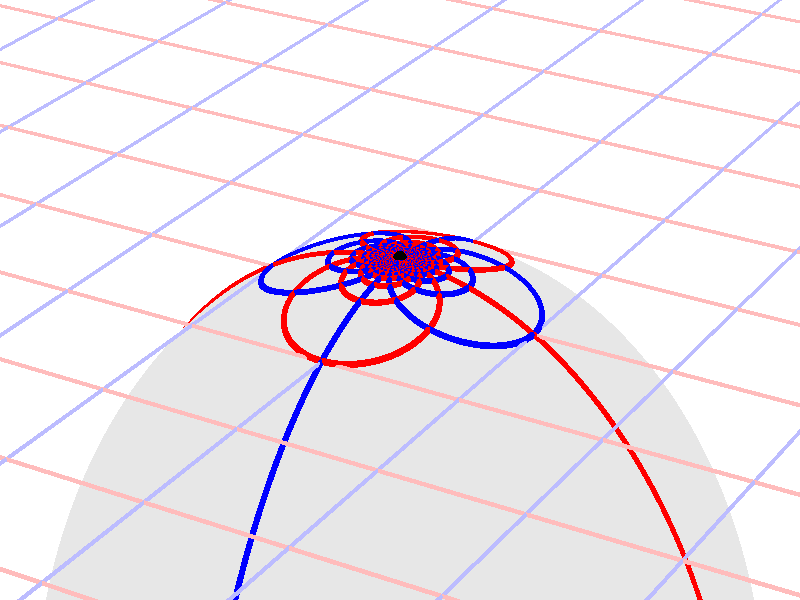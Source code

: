 #version 3.7;
global_settings{assumed_gamma 1.0}
camera{perspective location <16.275953626987476496879026, 9.396926207859083390872001, 6.840402866513374036117057> right <0.133333333333333331482962, -0.230940107675850353485814, -0.000000000000000000000000> up <-0.044429719908903583802662, -0.025651510749425152774217, 0.140953893117886280839102> direction <0.813797681349373802639491, 0.469846310392954158441370, 0.342020143325668712908083> sky <-0.296198132726023855010311, -0.171010071662834328698466, 0.939692620785908427905042> look_at <15.462155945638102139128023, 8.927079897466128954874875, 6.498382723187705600764730>}
light_source{<16.275953626987476496879026, 9.396926207859083390872001, 6.840402866513374036117057> rgb<1.0,1.0,1.0>}
background{rgb<1,1,1>}
union{object{sphere{<0.000000000000000000000000, 0.000000000000000000000000, -2.310800254439211887103056>,2.517895513303982646391432} pigment{rgbft<0.8,0.8,0.8,0.2,0.2>}}object{union{cylinder{<-50.000000000000000000000000, 50.000000000000000000000000, 0.000000000000000000000000>,<-50.000000000000000000000000, -50.000000000000000000000000, 0.000000000000000000000000>,0.010000000000000000208167}cylinder{<-49.000000000000000000000000, 50.000000000000000000000000, 0.000000000000000000000000>,<-49.000000000000000000000000, -50.000000000000000000000000, 0.000000000000000000000000>,0.010000000000000000208167}cylinder{<-48.000000000000000000000000, 50.000000000000000000000000, 0.000000000000000000000000>,<-48.000000000000000000000000, -50.000000000000000000000000, 0.000000000000000000000000>,0.010000000000000000208167}cylinder{<-47.000000000000000000000000, 50.000000000000000000000000, 0.000000000000000000000000>,<-47.000000000000000000000000, -50.000000000000000000000000, 0.000000000000000000000000>,0.010000000000000000208167}cylinder{<-46.000000000000000000000000, 50.000000000000000000000000, 0.000000000000000000000000>,<-46.000000000000000000000000, -50.000000000000000000000000, 0.000000000000000000000000>,0.010000000000000000208167}cylinder{<-45.000000000000000000000000, 50.000000000000000000000000, 0.000000000000000000000000>,<-45.000000000000000000000000, -50.000000000000000000000000, 0.000000000000000000000000>,0.010000000000000000208167}cylinder{<-44.000000000000000000000000, 50.000000000000000000000000, 0.000000000000000000000000>,<-44.000000000000000000000000, -50.000000000000000000000000, 0.000000000000000000000000>,0.010000000000000000208167}cylinder{<-43.000000000000000000000000, 50.000000000000000000000000, 0.000000000000000000000000>,<-43.000000000000000000000000, -50.000000000000000000000000, 0.000000000000000000000000>,0.010000000000000000208167}cylinder{<-42.000000000000000000000000, 50.000000000000000000000000, 0.000000000000000000000000>,<-42.000000000000000000000000, -50.000000000000000000000000, 0.000000000000000000000000>,0.010000000000000000208167}cylinder{<-41.000000000000000000000000, 50.000000000000000000000000, 0.000000000000000000000000>,<-41.000000000000000000000000, -50.000000000000000000000000, 0.000000000000000000000000>,0.010000000000000000208167}cylinder{<-40.000000000000000000000000, 50.000000000000000000000000, 0.000000000000000000000000>,<-40.000000000000000000000000, -50.000000000000000000000000, 0.000000000000000000000000>,0.010000000000000000208167}cylinder{<-39.000000000000000000000000, 50.000000000000000000000000, 0.000000000000000000000000>,<-39.000000000000000000000000, -50.000000000000000000000000, 0.000000000000000000000000>,0.010000000000000000208167}cylinder{<-38.000000000000000000000000, 50.000000000000000000000000, 0.000000000000000000000000>,<-38.000000000000000000000000, -50.000000000000000000000000, 0.000000000000000000000000>,0.010000000000000000208167}cylinder{<-37.000000000000000000000000, 50.000000000000000000000000, 0.000000000000000000000000>,<-37.000000000000000000000000, -50.000000000000000000000000, 0.000000000000000000000000>,0.010000000000000000208167}cylinder{<-36.000000000000000000000000, 50.000000000000000000000000, 0.000000000000000000000000>,<-36.000000000000000000000000, -50.000000000000000000000000, 0.000000000000000000000000>,0.010000000000000000208167}cylinder{<-35.000000000000000000000000, 50.000000000000000000000000, 0.000000000000000000000000>,<-35.000000000000000000000000, -50.000000000000000000000000, 0.000000000000000000000000>,0.010000000000000000208167}cylinder{<-34.000000000000000000000000, 50.000000000000000000000000, 0.000000000000000000000000>,<-34.000000000000000000000000, -50.000000000000000000000000, 0.000000000000000000000000>,0.010000000000000000208167}cylinder{<-33.000000000000000000000000, 50.000000000000000000000000, 0.000000000000000000000000>,<-33.000000000000000000000000, -50.000000000000000000000000, 0.000000000000000000000000>,0.010000000000000000208167}cylinder{<-32.000000000000000000000000, 50.000000000000000000000000, 0.000000000000000000000000>,<-32.000000000000000000000000, -50.000000000000000000000000, 0.000000000000000000000000>,0.010000000000000000208167}cylinder{<-31.000000000000000000000000, 50.000000000000000000000000, 0.000000000000000000000000>,<-31.000000000000000000000000, -50.000000000000000000000000, 0.000000000000000000000000>,0.010000000000000000208167}cylinder{<-30.000000000000000000000000, 50.000000000000000000000000, 0.000000000000000000000000>,<-30.000000000000000000000000, -50.000000000000000000000000, 0.000000000000000000000000>,0.010000000000000000208167}cylinder{<-29.000000000000000000000000, 50.000000000000000000000000, 0.000000000000000000000000>,<-29.000000000000000000000000, -50.000000000000000000000000, 0.000000000000000000000000>,0.010000000000000000208167}cylinder{<-28.000000000000000000000000, 50.000000000000000000000000, 0.000000000000000000000000>,<-28.000000000000000000000000, -50.000000000000000000000000, 0.000000000000000000000000>,0.010000000000000000208167}cylinder{<-27.000000000000000000000000, 50.000000000000000000000000, 0.000000000000000000000000>,<-27.000000000000000000000000, -50.000000000000000000000000, 0.000000000000000000000000>,0.010000000000000000208167}cylinder{<-26.000000000000000000000000, 50.000000000000000000000000, 0.000000000000000000000000>,<-26.000000000000000000000000, -50.000000000000000000000000, 0.000000000000000000000000>,0.010000000000000000208167}cylinder{<-25.000000000000000000000000, 50.000000000000000000000000, 0.000000000000000000000000>,<-25.000000000000000000000000, -50.000000000000000000000000, 0.000000000000000000000000>,0.010000000000000000208167}cylinder{<-24.000000000000000000000000, 50.000000000000000000000000, 0.000000000000000000000000>,<-24.000000000000000000000000, -50.000000000000000000000000, 0.000000000000000000000000>,0.010000000000000000208167}cylinder{<-23.000000000000000000000000, 50.000000000000000000000000, 0.000000000000000000000000>,<-23.000000000000000000000000, -50.000000000000000000000000, 0.000000000000000000000000>,0.010000000000000000208167}cylinder{<-22.000000000000000000000000, 50.000000000000000000000000, 0.000000000000000000000000>,<-22.000000000000000000000000, -50.000000000000000000000000, 0.000000000000000000000000>,0.010000000000000000208167}cylinder{<-21.000000000000000000000000, 50.000000000000000000000000, 0.000000000000000000000000>,<-21.000000000000000000000000, -50.000000000000000000000000, 0.000000000000000000000000>,0.010000000000000000208167}cylinder{<-20.000000000000000000000000, 50.000000000000000000000000, 0.000000000000000000000000>,<-20.000000000000000000000000, -50.000000000000000000000000, 0.000000000000000000000000>,0.010000000000000000208167}cylinder{<-19.000000000000000000000000, 50.000000000000000000000000, 0.000000000000000000000000>,<-19.000000000000000000000000, -50.000000000000000000000000, 0.000000000000000000000000>,0.010000000000000000208167}cylinder{<-18.000000000000000000000000, 50.000000000000000000000000, 0.000000000000000000000000>,<-18.000000000000000000000000, -50.000000000000000000000000, 0.000000000000000000000000>,0.010000000000000000208167}cylinder{<-17.000000000000000000000000, 50.000000000000000000000000, 0.000000000000000000000000>,<-17.000000000000000000000000, -50.000000000000000000000000, 0.000000000000000000000000>,0.010000000000000000208167}cylinder{<-16.000000000000000000000000, 50.000000000000000000000000, 0.000000000000000000000000>,<-16.000000000000000000000000, -50.000000000000000000000000, 0.000000000000000000000000>,0.010000000000000000208167}cylinder{<-15.000000000000000000000000, 50.000000000000000000000000, 0.000000000000000000000000>,<-15.000000000000000000000000, -50.000000000000000000000000, 0.000000000000000000000000>,0.010000000000000000208167}cylinder{<-14.000000000000000000000000, 50.000000000000000000000000, 0.000000000000000000000000>,<-14.000000000000000000000000, -50.000000000000000000000000, 0.000000000000000000000000>,0.010000000000000000208167}cylinder{<-13.000000000000000000000000, 50.000000000000000000000000, 0.000000000000000000000000>,<-13.000000000000000000000000, -50.000000000000000000000000, 0.000000000000000000000000>,0.010000000000000000208167}cylinder{<-12.000000000000000000000000, 50.000000000000000000000000, 0.000000000000000000000000>,<-12.000000000000000000000000, -50.000000000000000000000000, 0.000000000000000000000000>,0.010000000000000000208167}cylinder{<-11.000000000000000000000000, 50.000000000000000000000000, 0.000000000000000000000000>,<-11.000000000000000000000000, -50.000000000000000000000000, 0.000000000000000000000000>,0.010000000000000000208167}cylinder{<-10.000000000000000000000000, 50.000000000000000000000000, 0.000000000000000000000000>,<-10.000000000000000000000000, -50.000000000000000000000000, 0.000000000000000000000000>,0.010000000000000000208167}cylinder{<-9.000000000000000000000000, 50.000000000000000000000000, 0.000000000000000000000000>,<-9.000000000000000000000000, -50.000000000000000000000000, 0.000000000000000000000000>,0.010000000000000000208167}cylinder{<-8.000000000000000000000000, 50.000000000000000000000000, 0.000000000000000000000000>,<-8.000000000000000000000000, -50.000000000000000000000000, 0.000000000000000000000000>,0.010000000000000000208167}cylinder{<-7.000000000000000000000000, 50.000000000000000000000000, 0.000000000000000000000000>,<-7.000000000000000000000000, -50.000000000000000000000000, 0.000000000000000000000000>,0.010000000000000000208167}cylinder{<-6.000000000000000000000000, 50.000000000000000000000000, 0.000000000000000000000000>,<-6.000000000000000000000000, -50.000000000000000000000000, 0.000000000000000000000000>,0.010000000000000000208167}cylinder{<-5.000000000000000000000000, 50.000000000000000000000000, 0.000000000000000000000000>,<-5.000000000000000000000000, -50.000000000000000000000000, 0.000000000000000000000000>,0.010000000000000000208167}cylinder{<-4.000000000000000000000000, 50.000000000000000000000000, 0.000000000000000000000000>,<-4.000000000000000000000000, -50.000000000000000000000000, 0.000000000000000000000000>,0.010000000000000000208167}cylinder{<-3.000000000000000000000000, 50.000000000000000000000000, 0.000000000000000000000000>,<-3.000000000000000000000000, -50.000000000000000000000000, 0.000000000000000000000000>,0.010000000000000000208167}cylinder{<-2.000000000000000000000000, 50.000000000000000000000000, 0.000000000000000000000000>,<-2.000000000000000000000000, -50.000000000000000000000000, 0.000000000000000000000000>,0.010000000000000000208167}cylinder{<-1.000000000000000000000000, 50.000000000000000000000000, 0.000000000000000000000000>,<-1.000000000000000000000000, -50.000000000000000000000000, 0.000000000000000000000000>,0.010000000000000000208167}cylinder{<0.000000000000000000000000, 50.000000000000000000000000, 0.000000000000000000000000>,<0.000000000000000000000000, -50.000000000000000000000000, 0.000000000000000000000000>,0.010000000000000000208167}cylinder{<1.000000000000000000000000, 50.000000000000000000000000, 0.000000000000000000000000>,<1.000000000000000000000000, -50.000000000000000000000000, 0.000000000000000000000000>,0.010000000000000000208167}cylinder{<2.000000000000000000000000, 50.000000000000000000000000, 0.000000000000000000000000>,<2.000000000000000000000000, -50.000000000000000000000000, 0.000000000000000000000000>,0.010000000000000000208167}cylinder{<3.000000000000000000000000, 50.000000000000000000000000, 0.000000000000000000000000>,<3.000000000000000000000000, -50.000000000000000000000000, 0.000000000000000000000000>,0.010000000000000000208167}cylinder{<4.000000000000000000000000, 50.000000000000000000000000, 0.000000000000000000000000>,<4.000000000000000000000000, -50.000000000000000000000000, 0.000000000000000000000000>,0.010000000000000000208167}cylinder{<5.000000000000000000000000, 50.000000000000000000000000, 0.000000000000000000000000>,<5.000000000000000000000000, -50.000000000000000000000000, 0.000000000000000000000000>,0.010000000000000000208167}cylinder{<6.000000000000000000000000, 50.000000000000000000000000, 0.000000000000000000000000>,<6.000000000000000000000000, -50.000000000000000000000000, 0.000000000000000000000000>,0.010000000000000000208167}cylinder{<7.000000000000000000000000, 50.000000000000000000000000, 0.000000000000000000000000>,<7.000000000000000000000000, -50.000000000000000000000000, 0.000000000000000000000000>,0.010000000000000000208167}cylinder{<8.000000000000000000000000, 50.000000000000000000000000, 0.000000000000000000000000>,<8.000000000000000000000000, -50.000000000000000000000000, 0.000000000000000000000000>,0.010000000000000000208167}cylinder{<9.000000000000000000000000, 50.000000000000000000000000, 0.000000000000000000000000>,<9.000000000000000000000000, -50.000000000000000000000000, 0.000000000000000000000000>,0.010000000000000000208167}cylinder{<10.000000000000000000000000, 50.000000000000000000000000, 0.000000000000000000000000>,<10.000000000000000000000000, -50.000000000000000000000000, 0.000000000000000000000000>,0.010000000000000000208167}cylinder{<11.000000000000000000000000, 50.000000000000000000000000, 0.000000000000000000000000>,<11.000000000000000000000000, -50.000000000000000000000000, 0.000000000000000000000000>,0.010000000000000000208167}cylinder{<12.000000000000000000000000, 50.000000000000000000000000, 0.000000000000000000000000>,<12.000000000000000000000000, -50.000000000000000000000000, 0.000000000000000000000000>,0.010000000000000000208167}cylinder{<13.000000000000000000000000, 50.000000000000000000000000, 0.000000000000000000000000>,<13.000000000000000000000000, -50.000000000000000000000000, 0.000000000000000000000000>,0.010000000000000000208167}cylinder{<14.000000000000000000000000, 50.000000000000000000000000, 0.000000000000000000000000>,<14.000000000000000000000000, -50.000000000000000000000000, 0.000000000000000000000000>,0.010000000000000000208167}cylinder{<15.000000000000000000000000, 50.000000000000000000000000, 0.000000000000000000000000>,<15.000000000000000000000000, -50.000000000000000000000000, 0.000000000000000000000000>,0.010000000000000000208167}cylinder{<16.000000000000000000000000, 50.000000000000000000000000, 0.000000000000000000000000>,<16.000000000000000000000000, -50.000000000000000000000000, 0.000000000000000000000000>,0.010000000000000000208167}cylinder{<17.000000000000000000000000, 50.000000000000000000000000, 0.000000000000000000000000>,<17.000000000000000000000000, -50.000000000000000000000000, 0.000000000000000000000000>,0.010000000000000000208167}cylinder{<18.000000000000000000000000, 50.000000000000000000000000, 0.000000000000000000000000>,<18.000000000000000000000000, -50.000000000000000000000000, 0.000000000000000000000000>,0.010000000000000000208167}cylinder{<19.000000000000000000000000, 50.000000000000000000000000, 0.000000000000000000000000>,<19.000000000000000000000000, -50.000000000000000000000000, 0.000000000000000000000000>,0.010000000000000000208167}cylinder{<20.000000000000000000000000, 50.000000000000000000000000, 0.000000000000000000000000>,<20.000000000000000000000000, -50.000000000000000000000000, 0.000000000000000000000000>,0.010000000000000000208167}cylinder{<21.000000000000000000000000, 50.000000000000000000000000, 0.000000000000000000000000>,<21.000000000000000000000000, -50.000000000000000000000000, 0.000000000000000000000000>,0.010000000000000000208167}cylinder{<22.000000000000000000000000, 50.000000000000000000000000, 0.000000000000000000000000>,<22.000000000000000000000000, -50.000000000000000000000000, 0.000000000000000000000000>,0.010000000000000000208167}cylinder{<23.000000000000000000000000, 50.000000000000000000000000, 0.000000000000000000000000>,<23.000000000000000000000000, -50.000000000000000000000000, 0.000000000000000000000000>,0.010000000000000000208167}cylinder{<24.000000000000000000000000, 50.000000000000000000000000, 0.000000000000000000000000>,<24.000000000000000000000000, -50.000000000000000000000000, 0.000000000000000000000000>,0.010000000000000000208167}cylinder{<25.000000000000000000000000, 50.000000000000000000000000, 0.000000000000000000000000>,<25.000000000000000000000000, -50.000000000000000000000000, 0.000000000000000000000000>,0.010000000000000000208167}cylinder{<26.000000000000000000000000, 50.000000000000000000000000, 0.000000000000000000000000>,<26.000000000000000000000000, -50.000000000000000000000000, 0.000000000000000000000000>,0.010000000000000000208167}cylinder{<27.000000000000000000000000, 50.000000000000000000000000, 0.000000000000000000000000>,<27.000000000000000000000000, -50.000000000000000000000000, 0.000000000000000000000000>,0.010000000000000000208167}cylinder{<28.000000000000000000000000, 50.000000000000000000000000, 0.000000000000000000000000>,<28.000000000000000000000000, -50.000000000000000000000000, 0.000000000000000000000000>,0.010000000000000000208167}cylinder{<29.000000000000000000000000, 50.000000000000000000000000, 0.000000000000000000000000>,<29.000000000000000000000000, -50.000000000000000000000000, 0.000000000000000000000000>,0.010000000000000000208167}cylinder{<30.000000000000000000000000, 50.000000000000000000000000, 0.000000000000000000000000>,<30.000000000000000000000000, -50.000000000000000000000000, 0.000000000000000000000000>,0.010000000000000000208167}cylinder{<31.000000000000000000000000, 50.000000000000000000000000, 0.000000000000000000000000>,<31.000000000000000000000000, -50.000000000000000000000000, 0.000000000000000000000000>,0.010000000000000000208167}cylinder{<32.000000000000000000000000, 50.000000000000000000000000, 0.000000000000000000000000>,<32.000000000000000000000000, -50.000000000000000000000000, 0.000000000000000000000000>,0.010000000000000000208167}cylinder{<33.000000000000000000000000, 50.000000000000000000000000, 0.000000000000000000000000>,<33.000000000000000000000000, -50.000000000000000000000000, 0.000000000000000000000000>,0.010000000000000000208167}cylinder{<34.000000000000000000000000, 50.000000000000000000000000, 0.000000000000000000000000>,<34.000000000000000000000000, -50.000000000000000000000000, 0.000000000000000000000000>,0.010000000000000000208167}cylinder{<35.000000000000000000000000, 50.000000000000000000000000, 0.000000000000000000000000>,<35.000000000000000000000000, -50.000000000000000000000000, 0.000000000000000000000000>,0.010000000000000000208167}cylinder{<36.000000000000000000000000, 50.000000000000000000000000, 0.000000000000000000000000>,<36.000000000000000000000000, -50.000000000000000000000000, 0.000000000000000000000000>,0.010000000000000000208167}cylinder{<37.000000000000000000000000, 50.000000000000000000000000, 0.000000000000000000000000>,<37.000000000000000000000000, -50.000000000000000000000000, 0.000000000000000000000000>,0.010000000000000000208167}cylinder{<38.000000000000000000000000, 50.000000000000000000000000, 0.000000000000000000000000>,<38.000000000000000000000000, -50.000000000000000000000000, 0.000000000000000000000000>,0.010000000000000000208167}cylinder{<39.000000000000000000000000, 50.000000000000000000000000, 0.000000000000000000000000>,<39.000000000000000000000000, -50.000000000000000000000000, 0.000000000000000000000000>,0.010000000000000000208167}cylinder{<40.000000000000000000000000, 50.000000000000000000000000, 0.000000000000000000000000>,<40.000000000000000000000000, -50.000000000000000000000000, 0.000000000000000000000000>,0.010000000000000000208167}cylinder{<41.000000000000000000000000, 50.000000000000000000000000, 0.000000000000000000000000>,<41.000000000000000000000000, -50.000000000000000000000000, 0.000000000000000000000000>,0.010000000000000000208167}cylinder{<42.000000000000000000000000, 50.000000000000000000000000, 0.000000000000000000000000>,<42.000000000000000000000000, -50.000000000000000000000000, 0.000000000000000000000000>,0.010000000000000000208167}cylinder{<43.000000000000000000000000, 50.000000000000000000000000, 0.000000000000000000000000>,<43.000000000000000000000000, -50.000000000000000000000000, 0.000000000000000000000000>,0.010000000000000000208167}cylinder{<44.000000000000000000000000, 50.000000000000000000000000, 0.000000000000000000000000>,<44.000000000000000000000000, -50.000000000000000000000000, 0.000000000000000000000000>,0.010000000000000000208167}cylinder{<45.000000000000000000000000, 50.000000000000000000000000, 0.000000000000000000000000>,<45.000000000000000000000000, -50.000000000000000000000000, 0.000000000000000000000000>,0.010000000000000000208167}cylinder{<46.000000000000000000000000, 50.000000000000000000000000, 0.000000000000000000000000>,<46.000000000000000000000000, -50.000000000000000000000000, 0.000000000000000000000000>,0.010000000000000000208167}cylinder{<47.000000000000000000000000, 50.000000000000000000000000, 0.000000000000000000000000>,<47.000000000000000000000000, -50.000000000000000000000000, 0.000000000000000000000000>,0.010000000000000000208167}cylinder{<48.000000000000000000000000, 50.000000000000000000000000, 0.000000000000000000000000>,<48.000000000000000000000000, -50.000000000000000000000000, 0.000000000000000000000000>,0.010000000000000000208167}cylinder{<49.000000000000000000000000, 50.000000000000000000000000, 0.000000000000000000000000>,<49.000000000000000000000000, -50.000000000000000000000000, 0.000000000000000000000000>,0.010000000000000000208167}cylinder{<50.000000000000000000000000, 50.000000000000000000000000, 0.000000000000000000000000>,<50.000000000000000000000000, -50.000000000000000000000000, 0.000000000000000000000000>,0.010000000000000000208167}} pigment{rgb<1.0,0.5,0.5>}}object{union{cylinder{<50.000000000000000000000000, -50.000000000000000000000000, 0.000000000000000000000000>,<-50.000000000000000000000000, -50.000000000000000000000000, 0.000000000000000000000000>,0.010000000000000000208167}cylinder{<50.000000000000000000000000, -49.000000000000000000000000, 0.000000000000000000000000>,<-50.000000000000000000000000, -49.000000000000000000000000, 0.000000000000000000000000>,0.010000000000000000208167}cylinder{<50.000000000000000000000000, -48.000000000000000000000000, 0.000000000000000000000000>,<-50.000000000000000000000000, -48.000000000000000000000000, 0.000000000000000000000000>,0.010000000000000000208167}cylinder{<50.000000000000000000000000, -47.000000000000000000000000, 0.000000000000000000000000>,<-50.000000000000000000000000, -47.000000000000000000000000, 0.000000000000000000000000>,0.010000000000000000208167}cylinder{<50.000000000000000000000000, -46.000000000000000000000000, 0.000000000000000000000000>,<-50.000000000000000000000000, -46.000000000000000000000000, 0.000000000000000000000000>,0.010000000000000000208167}cylinder{<50.000000000000000000000000, -45.000000000000000000000000, 0.000000000000000000000000>,<-50.000000000000000000000000, -45.000000000000000000000000, 0.000000000000000000000000>,0.010000000000000000208167}cylinder{<50.000000000000000000000000, -44.000000000000000000000000, 0.000000000000000000000000>,<-50.000000000000000000000000, -44.000000000000000000000000, 0.000000000000000000000000>,0.010000000000000000208167}cylinder{<50.000000000000000000000000, -43.000000000000000000000000, 0.000000000000000000000000>,<-50.000000000000000000000000, -43.000000000000000000000000, 0.000000000000000000000000>,0.010000000000000000208167}cylinder{<50.000000000000000000000000, -42.000000000000000000000000, 0.000000000000000000000000>,<-50.000000000000000000000000, -42.000000000000000000000000, 0.000000000000000000000000>,0.010000000000000000208167}cylinder{<50.000000000000000000000000, -41.000000000000000000000000, 0.000000000000000000000000>,<-50.000000000000000000000000, -41.000000000000000000000000, 0.000000000000000000000000>,0.010000000000000000208167}cylinder{<50.000000000000000000000000, -40.000000000000000000000000, 0.000000000000000000000000>,<-50.000000000000000000000000, -40.000000000000000000000000, 0.000000000000000000000000>,0.010000000000000000208167}cylinder{<50.000000000000000000000000, -39.000000000000000000000000, 0.000000000000000000000000>,<-50.000000000000000000000000, -39.000000000000000000000000, 0.000000000000000000000000>,0.010000000000000000208167}cylinder{<50.000000000000000000000000, -38.000000000000000000000000, 0.000000000000000000000000>,<-50.000000000000000000000000, -38.000000000000000000000000, 0.000000000000000000000000>,0.010000000000000000208167}cylinder{<50.000000000000000000000000, -37.000000000000000000000000, 0.000000000000000000000000>,<-50.000000000000000000000000, -37.000000000000000000000000, 0.000000000000000000000000>,0.010000000000000000208167}cylinder{<50.000000000000000000000000, -36.000000000000000000000000, 0.000000000000000000000000>,<-50.000000000000000000000000, -36.000000000000000000000000, 0.000000000000000000000000>,0.010000000000000000208167}cylinder{<50.000000000000000000000000, -35.000000000000000000000000, 0.000000000000000000000000>,<-50.000000000000000000000000, -35.000000000000000000000000, 0.000000000000000000000000>,0.010000000000000000208167}cylinder{<50.000000000000000000000000, -34.000000000000000000000000, 0.000000000000000000000000>,<-50.000000000000000000000000, -34.000000000000000000000000, 0.000000000000000000000000>,0.010000000000000000208167}cylinder{<50.000000000000000000000000, -33.000000000000000000000000, 0.000000000000000000000000>,<-50.000000000000000000000000, -33.000000000000000000000000, 0.000000000000000000000000>,0.010000000000000000208167}cylinder{<50.000000000000000000000000, -32.000000000000000000000000, 0.000000000000000000000000>,<-50.000000000000000000000000, -32.000000000000000000000000, 0.000000000000000000000000>,0.010000000000000000208167}cylinder{<50.000000000000000000000000, -31.000000000000000000000000, 0.000000000000000000000000>,<-50.000000000000000000000000, -31.000000000000000000000000, 0.000000000000000000000000>,0.010000000000000000208167}cylinder{<50.000000000000000000000000, -30.000000000000000000000000, 0.000000000000000000000000>,<-50.000000000000000000000000, -30.000000000000000000000000, 0.000000000000000000000000>,0.010000000000000000208167}cylinder{<50.000000000000000000000000, -29.000000000000000000000000, 0.000000000000000000000000>,<-50.000000000000000000000000, -29.000000000000000000000000, 0.000000000000000000000000>,0.010000000000000000208167}cylinder{<50.000000000000000000000000, -28.000000000000000000000000, 0.000000000000000000000000>,<-50.000000000000000000000000, -28.000000000000000000000000, 0.000000000000000000000000>,0.010000000000000000208167}cylinder{<50.000000000000000000000000, -27.000000000000000000000000, 0.000000000000000000000000>,<-50.000000000000000000000000, -27.000000000000000000000000, 0.000000000000000000000000>,0.010000000000000000208167}cylinder{<50.000000000000000000000000, -26.000000000000000000000000, 0.000000000000000000000000>,<-50.000000000000000000000000, -26.000000000000000000000000, 0.000000000000000000000000>,0.010000000000000000208167}cylinder{<50.000000000000000000000000, -25.000000000000000000000000, 0.000000000000000000000000>,<-50.000000000000000000000000, -25.000000000000000000000000, 0.000000000000000000000000>,0.010000000000000000208167}cylinder{<50.000000000000000000000000, -24.000000000000000000000000, 0.000000000000000000000000>,<-50.000000000000000000000000, -24.000000000000000000000000, 0.000000000000000000000000>,0.010000000000000000208167}cylinder{<50.000000000000000000000000, -23.000000000000000000000000, 0.000000000000000000000000>,<-50.000000000000000000000000, -23.000000000000000000000000, 0.000000000000000000000000>,0.010000000000000000208167}cylinder{<50.000000000000000000000000, -22.000000000000000000000000, 0.000000000000000000000000>,<-50.000000000000000000000000, -22.000000000000000000000000, 0.000000000000000000000000>,0.010000000000000000208167}cylinder{<50.000000000000000000000000, -21.000000000000000000000000, 0.000000000000000000000000>,<-50.000000000000000000000000, -21.000000000000000000000000, 0.000000000000000000000000>,0.010000000000000000208167}cylinder{<50.000000000000000000000000, -20.000000000000000000000000, 0.000000000000000000000000>,<-50.000000000000000000000000, -20.000000000000000000000000, 0.000000000000000000000000>,0.010000000000000000208167}cylinder{<50.000000000000000000000000, -19.000000000000000000000000, 0.000000000000000000000000>,<-50.000000000000000000000000, -19.000000000000000000000000, 0.000000000000000000000000>,0.010000000000000000208167}cylinder{<50.000000000000000000000000, -18.000000000000000000000000, 0.000000000000000000000000>,<-50.000000000000000000000000, -18.000000000000000000000000, 0.000000000000000000000000>,0.010000000000000000208167}cylinder{<50.000000000000000000000000, -17.000000000000000000000000, 0.000000000000000000000000>,<-50.000000000000000000000000, -17.000000000000000000000000, 0.000000000000000000000000>,0.010000000000000000208167}cylinder{<50.000000000000000000000000, -16.000000000000000000000000, 0.000000000000000000000000>,<-50.000000000000000000000000, -16.000000000000000000000000, 0.000000000000000000000000>,0.010000000000000000208167}cylinder{<50.000000000000000000000000, -15.000000000000000000000000, 0.000000000000000000000000>,<-50.000000000000000000000000, -15.000000000000000000000000, 0.000000000000000000000000>,0.010000000000000000208167}cylinder{<50.000000000000000000000000, -14.000000000000000000000000, 0.000000000000000000000000>,<-50.000000000000000000000000, -14.000000000000000000000000, 0.000000000000000000000000>,0.010000000000000000208167}cylinder{<50.000000000000000000000000, -13.000000000000000000000000, 0.000000000000000000000000>,<-50.000000000000000000000000, -13.000000000000000000000000, 0.000000000000000000000000>,0.010000000000000000208167}cylinder{<50.000000000000000000000000, -12.000000000000000000000000, 0.000000000000000000000000>,<-50.000000000000000000000000, -12.000000000000000000000000, 0.000000000000000000000000>,0.010000000000000000208167}cylinder{<50.000000000000000000000000, -11.000000000000000000000000, 0.000000000000000000000000>,<-50.000000000000000000000000, -11.000000000000000000000000, 0.000000000000000000000000>,0.010000000000000000208167}cylinder{<50.000000000000000000000000, -10.000000000000000000000000, 0.000000000000000000000000>,<-50.000000000000000000000000, -10.000000000000000000000000, 0.000000000000000000000000>,0.010000000000000000208167}cylinder{<50.000000000000000000000000, -9.000000000000000000000000, 0.000000000000000000000000>,<-50.000000000000000000000000, -9.000000000000000000000000, 0.000000000000000000000000>,0.010000000000000000208167}cylinder{<50.000000000000000000000000, -8.000000000000000000000000, 0.000000000000000000000000>,<-50.000000000000000000000000, -8.000000000000000000000000, 0.000000000000000000000000>,0.010000000000000000208167}cylinder{<50.000000000000000000000000, -7.000000000000000000000000, 0.000000000000000000000000>,<-50.000000000000000000000000, -7.000000000000000000000000, 0.000000000000000000000000>,0.010000000000000000208167}cylinder{<50.000000000000000000000000, -6.000000000000000000000000, 0.000000000000000000000000>,<-50.000000000000000000000000, -6.000000000000000000000000, 0.000000000000000000000000>,0.010000000000000000208167}cylinder{<50.000000000000000000000000, -5.000000000000000000000000, 0.000000000000000000000000>,<-50.000000000000000000000000, -5.000000000000000000000000, 0.000000000000000000000000>,0.010000000000000000208167}cylinder{<50.000000000000000000000000, -4.000000000000000000000000, 0.000000000000000000000000>,<-50.000000000000000000000000, -4.000000000000000000000000, 0.000000000000000000000000>,0.010000000000000000208167}cylinder{<50.000000000000000000000000, -3.000000000000000000000000, 0.000000000000000000000000>,<-50.000000000000000000000000, -3.000000000000000000000000, 0.000000000000000000000000>,0.010000000000000000208167}cylinder{<50.000000000000000000000000, -2.000000000000000000000000, 0.000000000000000000000000>,<-50.000000000000000000000000, -2.000000000000000000000000, 0.000000000000000000000000>,0.010000000000000000208167}cylinder{<50.000000000000000000000000, -1.000000000000000000000000, 0.000000000000000000000000>,<-50.000000000000000000000000, -1.000000000000000000000000, 0.000000000000000000000000>,0.010000000000000000208167}cylinder{<50.000000000000000000000000, 0.000000000000000000000000, 0.000000000000000000000000>,<-50.000000000000000000000000, 0.000000000000000000000000, 0.000000000000000000000000>,0.010000000000000000208167}cylinder{<50.000000000000000000000000, 1.000000000000000000000000, 0.000000000000000000000000>,<-50.000000000000000000000000, 1.000000000000000000000000, 0.000000000000000000000000>,0.010000000000000000208167}cylinder{<50.000000000000000000000000, 2.000000000000000000000000, 0.000000000000000000000000>,<-50.000000000000000000000000, 2.000000000000000000000000, 0.000000000000000000000000>,0.010000000000000000208167}cylinder{<50.000000000000000000000000, 3.000000000000000000000000, 0.000000000000000000000000>,<-50.000000000000000000000000, 3.000000000000000000000000, 0.000000000000000000000000>,0.010000000000000000208167}cylinder{<50.000000000000000000000000, 4.000000000000000000000000, 0.000000000000000000000000>,<-50.000000000000000000000000, 4.000000000000000000000000, 0.000000000000000000000000>,0.010000000000000000208167}cylinder{<50.000000000000000000000000, 5.000000000000000000000000, 0.000000000000000000000000>,<-50.000000000000000000000000, 5.000000000000000000000000, 0.000000000000000000000000>,0.010000000000000000208167}cylinder{<50.000000000000000000000000, 6.000000000000000000000000, 0.000000000000000000000000>,<-50.000000000000000000000000, 6.000000000000000000000000, 0.000000000000000000000000>,0.010000000000000000208167}cylinder{<50.000000000000000000000000, 7.000000000000000000000000, 0.000000000000000000000000>,<-50.000000000000000000000000, 7.000000000000000000000000, 0.000000000000000000000000>,0.010000000000000000208167}cylinder{<50.000000000000000000000000, 8.000000000000000000000000, 0.000000000000000000000000>,<-50.000000000000000000000000, 8.000000000000000000000000, 0.000000000000000000000000>,0.010000000000000000208167}cylinder{<50.000000000000000000000000, 9.000000000000000000000000, 0.000000000000000000000000>,<-50.000000000000000000000000, 9.000000000000000000000000, 0.000000000000000000000000>,0.010000000000000000208167}cylinder{<50.000000000000000000000000, 10.000000000000000000000000, 0.000000000000000000000000>,<-50.000000000000000000000000, 10.000000000000000000000000, 0.000000000000000000000000>,0.010000000000000000208167}cylinder{<50.000000000000000000000000, 11.000000000000000000000000, 0.000000000000000000000000>,<-50.000000000000000000000000, 11.000000000000000000000000, 0.000000000000000000000000>,0.010000000000000000208167}cylinder{<50.000000000000000000000000, 12.000000000000000000000000, 0.000000000000000000000000>,<-50.000000000000000000000000, 12.000000000000000000000000, 0.000000000000000000000000>,0.010000000000000000208167}cylinder{<50.000000000000000000000000, 13.000000000000000000000000, 0.000000000000000000000000>,<-50.000000000000000000000000, 13.000000000000000000000000, 0.000000000000000000000000>,0.010000000000000000208167}cylinder{<50.000000000000000000000000, 14.000000000000000000000000, 0.000000000000000000000000>,<-50.000000000000000000000000, 14.000000000000000000000000, 0.000000000000000000000000>,0.010000000000000000208167}cylinder{<50.000000000000000000000000, 15.000000000000000000000000, 0.000000000000000000000000>,<-50.000000000000000000000000, 15.000000000000000000000000, 0.000000000000000000000000>,0.010000000000000000208167}cylinder{<50.000000000000000000000000, 16.000000000000000000000000, 0.000000000000000000000000>,<-50.000000000000000000000000, 16.000000000000000000000000, 0.000000000000000000000000>,0.010000000000000000208167}cylinder{<50.000000000000000000000000, 17.000000000000000000000000, 0.000000000000000000000000>,<-50.000000000000000000000000, 17.000000000000000000000000, 0.000000000000000000000000>,0.010000000000000000208167}cylinder{<50.000000000000000000000000, 18.000000000000000000000000, 0.000000000000000000000000>,<-50.000000000000000000000000, 18.000000000000000000000000, 0.000000000000000000000000>,0.010000000000000000208167}cylinder{<50.000000000000000000000000, 19.000000000000000000000000, 0.000000000000000000000000>,<-50.000000000000000000000000, 19.000000000000000000000000, 0.000000000000000000000000>,0.010000000000000000208167}cylinder{<50.000000000000000000000000, 20.000000000000000000000000, 0.000000000000000000000000>,<-50.000000000000000000000000, 20.000000000000000000000000, 0.000000000000000000000000>,0.010000000000000000208167}cylinder{<50.000000000000000000000000, 21.000000000000000000000000, 0.000000000000000000000000>,<-50.000000000000000000000000, 21.000000000000000000000000, 0.000000000000000000000000>,0.010000000000000000208167}cylinder{<50.000000000000000000000000, 22.000000000000000000000000, 0.000000000000000000000000>,<-50.000000000000000000000000, 22.000000000000000000000000, 0.000000000000000000000000>,0.010000000000000000208167}cylinder{<50.000000000000000000000000, 23.000000000000000000000000, 0.000000000000000000000000>,<-50.000000000000000000000000, 23.000000000000000000000000, 0.000000000000000000000000>,0.010000000000000000208167}cylinder{<50.000000000000000000000000, 24.000000000000000000000000, 0.000000000000000000000000>,<-50.000000000000000000000000, 24.000000000000000000000000, 0.000000000000000000000000>,0.010000000000000000208167}cylinder{<50.000000000000000000000000, 25.000000000000000000000000, 0.000000000000000000000000>,<-50.000000000000000000000000, 25.000000000000000000000000, 0.000000000000000000000000>,0.010000000000000000208167}cylinder{<50.000000000000000000000000, 26.000000000000000000000000, 0.000000000000000000000000>,<-50.000000000000000000000000, 26.000000000000000000000000, 0.000000000000000000000000>,0.010000000000000000208167}cylinder{<50.000000000000000000000000, 27.000000000000000000000000, 0.000000000000000000000000>,<-50.000000000000000000000000, 27.000000000000000000000000, 0.000000000000000000000000>,0.010000000000000000208167}cylinder{<50.000000000000000000000000, 28.000000000000000000000000, 0.000000000000000000000000>,<-50.000000000000000000000000, 28.000000000000000000000000, 0.000000000000000000000000>,0.010000000000000000208167}cylinder{<50.000000000000000000000000, 29.000000000000000000000000, 0.000000000000000000000000>,<-50.000000000000000000000000, 29.000000000000000000000000, 0.000000000000000000000000>,0.010000000000000000208167}cylinder{<50.000000000000000000000000, 30.000000000000000000000000, 0.000000000000000000000000>,<-50.000000000000000000000000, 30.000000000000000000000000, 0.000000000000000000000000>,0.010000000000000000208167}cylinder{<50.000000000000000000000000, 31.000000000000000000000000, 0.000000000000000000000000>,<-50.000000000000000000000000, 31.000000000000000000000000, 0.000000000000000000000000>,0.010000000000000000208167}cylinder{<50.000000000000000000000000, 32.000000000000000000000000, 0.000000000000000000000000>,<-50.000000000000000000000000, 32.000000000000000000000000, 0.000000000000000000000000>,0.010000000000000000208167}cylinder{<50.000000000000000000000000, 33.000000000000000000000000, 0.000000000000000000000000>,<-50.000000000000000000000000, 33.000000000000000000000000, 0.000000000000000000000000>,0.010000000000000000208167}cylinder{<50.000000000000000000000000, 34.000000000000000000000000, 0.000000000000000000000000>,<-50.000000000000000000000000, 34.000000000000000000000000, 0.000000000000000000000000>,0.010000000000000000208167}cylinder{<50.000000000000000000000000, 35.000000000000000000000000, 0.000000000000000000000000>,<-50.000000000000000000000000, 35.000000000000000000000000, 0.000000000000000000000000>,0.010000000000000000208167}cylinder{<50.000000000000000000000000, 36.000000000000000000000000, 0.000000000000000000000000>,<-50.000000000000000000000000, 36.000000000000000000000000, 0.000000000000000000000000>,0.010000000000000000208167}cylinder{<50.000000000000000000000000, 37.000000000000000000000000, 0.000000000000000000000000>,<-50.000000000000000000000000, 37.000000000000000000000000, 0.000000000000000000000000>,0.010000000000000000208167}cylinder{<50.000000000000000000000000, 38.000000000000000000000000, 0.000000000000000000000000>,<-50.000000000000000000000000, 38.000000000000000000000000, 0.000000000000000000000000>,0.010000000000000000208167}cylinder{<50.000000000000000000000000, 39.000000000000000000000000, 0.000000000000000000000000>,<-50.000000000000000000000000, 39.000000000000000000000000, 0.000000000000000000000000>,0.010000000000000000208167}cylinder{<50.000000000000000000000000, 40.000000000000000000000000, 0.000000000000000000000000>,<-50.000000000000000000000000, 40.000000000000000000000000, 0.000000000000000000000000>,0.010000000000000000208167}cylinder{<50.000000000000000000000000, 41.000000000000000000000000, 0.000000000000000000000000>,<-50.000000000000000000000000, 41.000000000000000000000000, 0.000000000000000000000000>,0.010000000000000000208167}cylinder{<50.000000000000000000000000, 42.000000000000000000000000, 0.000000000000000000000000>,<-50.000000000000000000000000, 42.000000000000000000000000, 0.000000000000000000000000>,0.010000000000000000208167}cylinder{<50.000000000000000000000000, 43.000000000000000000000000, 0.000000000000000000000000>,<-50.000000000000000000000000, 43.000000000000000000000000, 0.000000000000000000000000>,0.010000000000000000208167}cylinder{<50.000000000000000000000000, 44.000000000000000000000000, 0.000000000000000000000000>,<-50.000000000000000000000000, 44.000000000000000000000000, 0.000000000000000000000000>,0.010000000000000000208167}cylinder{<50.000000000000000000000000, 45.000000000000000000000000, 0.000000000000000000000000>,<-50.000000000000000000000000, 45.000000000000000000000000, 0.000000000000000000000000>,0.010000000000000000208167}cylinder{<50.000000000000000000000000, 46.000000000000000000000000, 0.000000000000000000000000>,<-50.000000000000000000000000, 46.000000000000000000000000, 0.000000000000000000000000>,0.010000000000000000208167}cylinder{<50.000000000000000000000000, 47.000000000000000000000000, 0.000000000000000000000000>,<-50.000000000000000000000000, 47.000000000000000000000000, 0.000000000000000000000000>,0.010000000000000000208167}cylinder{<50.000000000000000000000000, 48.000000000000000000000000, 0.000000000000000000000000>,<-50.000000000000000000000000, 48.000000000000000000000000, 0.000000000000000000000000>,0.010000000000000000208167}cylinder{<50.000000000000000000000000, 49.000000000000000000000000, 0.000000000000000000000000>,<-50.000000000000000000000000, 49.000000000000000000000000, 0.000000000000000000000000>,0.010000000000000000208167}cylinder{<50.000000000000000000000000, 50.000000000000000000000000, 0.000000000000000000000000>,<-50.000000000000000000000000, 50.000000000000000000000000, 0.000000000000000000000000>,0.010000000000000000208167}} pigment{rgb<0.5,0.5,1.0>}}sphere{<0.000000000000000000000000, 0.000000000000000000000000, 0.207095258864770759288376>,0.050000000000000002775558}object{union{object{torus{0.010428795007865107255518,0.020000000000000000416334} matrix <0.999991422421263931319402, -0.000000000000000000000000, 0.004141869613791124109248, 0.004141869613791124109248, 0.000000000000000000000000, -0.999991422421263931319402, 0.000000000000000000000000, 1.000000000000000000000000, 0.000000000000000000000000, -0.010428705554048633280528, 0.000000000000000000000000, 0.207052064154906068083051>}object{torus{0.010641623795350392545078,0.020000000000000000416334} matrix <0.999991068748045885961062, -0.000000000000000000000000, 0.004226396117374495858821, 0.004226396117374495858821, 0.000000000000000000000000, -0.999991068748045885961062, 0.000000000000000000000000, 1.000000000000000000000000, 0.000000000000000000000000, -0.010641528752338239374731, 0.000000000000000000000000, 0.207050283147505898018181>}object{torus{0.010863320206376885293520,0.020000000000000000416334} matrix <0.999990692741527076314867, -0.000000000000000000000000, 0.004314444381501723185801, 0.004314444381501723185801, 0.000000000000000000000000, -0.999990692741527076314867, 0.000000000000000000000000, 1.000000000000000000000000, 0.000000000000000000000000, -0.010863219098638710394256, 0.000000000000000000000000, 0.207048389673476690431286>}object{torus{0.011094450238128389027437,0.020000000000000000416334} matrix <0.999990292480268716523994, -0.000000000000000000000000, 0.004406239351985710706039, 0.004406239351985710706039, 0.000000000000000000000000, -0.999990292480268716523994, 0.000000000000000000000000, 1.000000000000000000000000, 0.000000000000000000000000, -0.011094342538538868106479, 0.000000000000000000000000, 0.207046374062057780829349>}object{torus{0.011335629102600186871030,0.020000000000000000416334} matrix <0.999989865833159186081502, -0.000000000000000000000000, 0.004502025208798497366014, 0.004502025208798497366014, 0.000000000000000000000000, -0.999989865833159186081502, 0.000000000000000000000000, 1.000000000000000000000000, 0.000000000000000000000000, -0.011335514225431136958733, 0.000000000000000000000000, 0.207044225576509588471197>}object{torus{0.011587526694474553287662,0.020000000000000000416334} matrix <0.999989410428371416905691, -0.000000000000000000000000, 0.004602068134896194866179, 0.004602068134896194866179, 0.000000000000000000000000, -0.999989410428371416905691, 0.000000000000000000000000, 1.000000000000000000000000, 0.000000000000000000000000, -0.011587403987524240792095, 0.000000000000000000000000, 0.207041932277559209696349>}object{torus{0.011850873804744688905233,0.020000000000000000416334} matrix <0.999988923622495806675659, -0.000000000000000000000000, 0.004706658296753847905980, 0.004706658296753847905980, 0.000000000000000000000000, -0.999988923622495806675659, 0.000000000000000000000000, 1.000000000000000000000000, 0.000000000000000000000000, -0.011850742540006755504356, 0.000000000000000000000000, 0.207039480851276436190744>}object{torus{0.012126469201217912954882,0.020000000000000000416334} matrix <0.999988402460865288823300, -0.000000000000000000000000, 0.004816112931245075841347, 0.004816112931245075841347, 0.000000000000000000000000, -0.999988402460865288823300, 0.000000000000000000000000, 1.000000000000000000000000, 0.000000000000000000000000, -0.012126328564010181026989, 0.000000000000000000000000, 0.207036856419054976496952>}object{torus{0.012415187720344287095053,0.020000000000000000416334} matrix <0.999987843632599404664063, -0.000000000000000000000000, 0.004930779555411808276477, 0.004930779555411808276477, 0.000000000000000000000000, -0.999987843632599404664063, 0.000000000000000000000000, 1.000000000000000000000000, 0.000000000000000000000000, -0.012415036796766559801242, 0.000000000000000000000000, 0.207034042310976024170444>}object{torus{0.012717989543328514848164,0.020000000000000000416334} matrix <0.999987243418922755466838, -0.000000000000000000000000, 0.005051039439998193485148, 0.005051039439998193485148, 0.000000000000000000000000, -0.999987243418922755466838, 0.000000000000000000000000, 1.000000000000000000000000, 0.000000000000000000000000, -0.012717827305271170446055, 0.000000000000000000000000, 0.207031019797962179129769>}object{torus{0.013035930863335560420113,0.020000000000000000416334} matrix <0.999986597630012630233409, -0.000000000000000000000000, 0.005177312077836576480194, 0.005177312077836576480194, 0.000000000000000000000000, -0.999986597630012630233409, 0.000000000000000000000000, 1.000000000000000000000000, 0.000000000000000000000000, -0.013035756150980850123777, 0.000000000000000000000000, 0.207027767782317656530822>}object{torus{0.013370176193779047604804,0.020000000000000000416334} matrix <0.999985901532114751510960, -0.000000000000000000000000, 0.005310059981201342184376, 0.005310059981201342184376, 0.000000000000000000000000, -0.999985901532114751510960, 0.000000000000000000000000, 1.000000000000000000000000, 0.000000000000000000000000, -0.013369987694786375845291, 0.000000000000000000000000, 0.207024262427330130176273>}object{torus{0.013722012619753058346173,0.020000000000000000416334} matrix <0.999985149760771352411837, -0.000000000000000000000000, 0.005449794301408179657276, 0.005449794301408179657276, 0.000000000000000000000000, -0.999985149760771352411837, 0.000000000000000000000000, 1.000000000000000000000000, 0.000000000000000000000000, -0.013721808844586078426908, 0.000000000000000000000000, 0.207020476718589585551911>}object{torus{0.014092866360348633644750,0.020000000000000000416334} matrix <0.999984336216871771974013, -0.000000000000000000000000, 0.005597081462935163571892, 0.005597081462935163571892, 0.000000000000000000000000, -0.999984336216871771974013, 0.000000000000000000000000, 1.000000000000000000000000, 0.000000000000000000000000, -0.014092645612739564814353, 0.000000000000000000000000, 0.207016379943052664103220>}object{torus{0.014484322090993598936004,0.020000000000000000416334} matrix <0.999983453942171807149464, -0.000000000000000000000000, 0.005752550902366470979288, 0.005752550902366470979288, 0.000000000000000000000000, -0.999983453942171807149464, 0.000000000000000000000000, 1.000000000000000000000000, 0.000000000000000000000000, -0.014484082432570002940686, 0.000000000000000000000000, 0.207011937064838863475913>}object{torus{0.014898145577890674340349,0.020000000000000000416334} matrix <0.999982494971447755105487, -0.000000000000000000000000, 0.005916903808469309127005, 0.005916903808469309127005, 0.000000000000000000000000, -0.999982494971447755105487, 0.000000000000000000000000, 1.000000000000000000000000, 0.000000000000000000000000, -0.014897884785420209899365, 0.000000000000000000000000, 0.207007107970156367660053>}object{torus{0.015336310306178550094680,0.020000000000000000416334} matrix <0.999981450150186468306401, -0.000000000000000000000000, 0.006090924029266561560980, 0.006090924029266561560980, 0.000000000000000000000000, -0.999981450150186468306401, 0.000000000000000000000000, 1.000000000000000000000000, 0.000000000000000000000000, -0.015336025819924846425035, 0.000000000000000000000000, 0.207001846563565766734527>}object{torus{0.015801028949110066529338,0.020000000000000000416334} matrix <0.999980308916644466954438, -0.000000000000000000000000, 0.006275490337221368772336, 0.006275490337221368772336, 0.000000000000000000000000, -0.999980308916644466954438, 0.000000000000000000000000, 1.000000000000000000000000, 0.000000000000000000000000, -0.015800717809724397489024, 0.000000000000000000000000, 0.206996099660462173908115>}object{torus{0.016294790736752232107598,0.020000000000000000416334} matrix <0.999979059033668571387921, -0.000000000000000000000000, 0.006471591314256617752387, 0.006471591314256617752387, 0.000000000000000000000000, -0.999979059033668571387921, 0.000000000000000000000000, 1.000000000000000000000000, 0.000000000000000000000000, -0.016294449508096432027715, 0.000000000000000000000000, 0.206989805638533391762834>}object{torus{0.016820406056468773653423,0.020000000000000000416334} matrix <0.999977686258823106335569, -0.000000000000000000000000, 0.006680343138710323654117, 0.006680343138710323654117, 0.000000000000000000000000, -0.999977686258823106335569, 0.000000000000000000000000, 1.000000000000000000000000, 0.000000000000000000000000, -0.016820030730285283337988, 0.000000000000000000000000, 0.206982892780052690762105>}object{torus{0.017381059971975778427611,0.020000000000000000416334} matrix <0.999976173936942491771163, -0.000000000000000000000000, 0.006903010823828366858412, 0.006903010823828366858412, 0.000000000000000000000000, -0.999976173936942491771163, 0.000000000000000000000000, 1.000000000000000000000000, 0.000000000000000000000000, -0.017380645849741228892160, 0.000000000000000000000000, 0.206975277219778541759609>}object{torus{0.017980376813609921793358,0.020000000000000000416334} matrix <0.999974502493553352167055, -0.000000000000000000000000, 0.007141033732627072479204, 0.007141033732627072479204, 0.000000000000000000000000, -0.999974502493553352167055, 0.000000000000000000000000, 1.000000000000000000000000, 0.000000000000000000000000, -0.017979918358832783914503, 0.000000000000000000000000, 0.206966860387149037547871>}object{torus{0.018622498606972549828331,0.020000000000000000416334} matrix <0.999972648796684127070478, -0.000000000000000000000000, 0.007396056959170878818133, 0.007396056959170878818133, 0.000000000000000000000000, -0.999972648796684127070478, 0.000000000000000000000000, 1.000000000000000000000000, 0.000000000000000000000000, -0.018621989259228234614429, 0.000000000000000000000000, 0.206957525804742165087546>}object{torus{0.019312180926846427703181,0.020000000000000000416334} matrix <0.999970585353917140736257, -0.000000000000000000000000, 0.007669969161898539285194, 0.007669969161898539285194, 0.000000000000000000000000, -0.999970585353917140736257, 0.000000000000000000000000, 1.000000000000000000000000, 0.000000000000000000000000, -0.019311612865882701178810, 0.000000000000000000000000, 0.206947135032803070098240>}object{torus{0.020054910866884691211798,0.020000000000000000416334} matrix <0.999968279285861960659076, -0.000000000000000000000000, 0.007964949596360926600824, 0.007964949596360926600824, 0.000000000000000000000000, -0.999968279285861960659076, 0.000000000000000000000000, 1.000000000000000000000000, 0.000000000000000000000000, -0.020054274710785684188163, 0.000000000000000000000000, 0.206935522510334979351398>}object{torus{0.020857053315873008703107,0.020000000000000000416334} matrix <0.999965691008716905940901, -0.000000000000000000000000, 0.008283526148908371133928, 0.008283526148908371133928, 0.000000000000000000000000, -0.999965691008716905940901, 0.000000000000000000000000, 1.000000000000000000000000, 0.000000000000000000000000, -0.020856337731415198338825, 0.000000000000000000000000, 0.206922488918386077161315>}object{torus{0.021726033794599131782066,0.020000000000000000416334} matrix <0.999962772524919163430468, -0.000000000000000000000000, 0.008628647882307062186302, 0.008628647882307062186302, 0.000000000000000000000000, -0.999962772524919163430468, 0.000000000000000000000000, 1.000000000000000000000000, 0.000000000000000000000000, -0.021725224989210003417872, 0.000000000000000000000000, 0.206907792569178072827896>}object{torus{0.022670568977166911939225,0.020000000000000000416334} matrix <0.999959465180974671483227, -0.000000000000000000000000, 0.009003776706437238361302, 0.009003776706437238361302, 0.000000000000000000000000, -0.999959465180974671483227, 0.000000000000000000000000, 1.000000000000000000000000, 0.000000000000000000000000, -0.022669650029761310994214, 0.000000000000000000000000, 0.206891138123797529990711>}object{torus{0.023700960064610879229896,0.020000000000000000416334} matrix <0.999955696698249685283599, -0.000000000000000000000000, 0.009413003809524178241985, 0.009413003809524178241985, 0.000000000000000000000000, -0.999955696698249685283599, 0.000000000000000000000000, 1.000000000000000000000000, 0.000000000000000000000000, -0.023699910033816995458267, 0.000000000000000000000000, 0.206872161637284140978110>}object{torus{0.024829469954233067408023,0.020000000000000000416334} matrix <0.999951377190206769363101, -0.000000000000000000000000, 0.009861199491399049235629, 0.009861199491399049235629, 0.000000000000000000000000, -0.999951377190206769363101, 0.000000000000000000000000, 1.000000000000000000000000, 0.000000000000000000000000, -0.024828262675634798356539, 0.000000000000000000000000, 0.206850410508308435453273>}object{torus{0.026070813522713603277436,0.020000000000000000416334} matrix <0.999946393752921935949018, -0.000000000000000000000000, 0.010354207865713267386343, 0.010354207865713267386343, 0.000000000000000000000000, -0.999946393752921935949018, 0.000000000000000000000000, 1.000000000000000000000000, 0.000000000000000000000000, -0.026069415964244932459870, 0.000000000000000000000000, 0.206825316242456563875507>}object{torus{0.027442802679266870696795,0.020000000000000000416334} matrix <0.999940603012319351172721, -0.000000000000000000000000, 0.010899103052967941060447, 0.010899103052967941060447, 0.000000000000000000000000, -0.999940603012319351172721, 0.000000000000000000000000, 1.000000000000000000000000, 0.000000000000000000000000, -0.027441172659449036830281, 0.000000000000000000000000, 0.206796156930233621107362>}object{torus{0.028967206350363528671865,0.020000000000000000416334} matrix <0.999933820696296771224354, -0.000000000000000000000000, 0.011504530746891589165770, 0.011504530746891589165770, 0.000000000000000000000000, -0.999933820696296771224354, 0.000000000000000000000000, 1.000000000000000000000000, 0.000000000000000000000000, -0.028965289320815115758911, 0.000000000000000000000000, 0.206762004748658773101155>}object{torus{0.030670913853133981163968,0.020000000000000000416334} matrix <0.999925806793693250362765, -0.000000000000000000000000, 0.012181170222192011162732, 0.012181170222192011162732, 0.000000000000000000000000, -0.999925806793693250362765, 0.000000000000000000000000, 1.000000000000000000000000, 0.000000000000000000000000, -0.030668638279696278092779, 0.000000000000000000000000, 0.206721651242159382144692>}object{torus{0.032587534315872565549022,0.020000000000000000416334} matrix <0.999916244027206579936262, -0.000000000000000000000000, 0.012942369586897022742944, 0.012942369586897022742944, 0.000000000000000000000000, -0.999916244027206579936262, 0.000000000000000000000000, 1.000000000000000000000000, 0.000000000000000000000000, -0.032584804915234848177175, 0.000000000000000000000000, 0.206673498951688683344941>}object{torus{0.034759635506531667836772,0.020000000000000000416334} matrix <0.999904705964835716081041, -0.000000000000000000000000, 0.013805034928454158055233, 0.013805034928454158055233, 0.000000000000000000000000, -0.999904705964835716081041, 0.000000000000000000000000, 1.000000000000000000000000, 0.000000000000000000000000, -0.034756323120607210408473, 0.000000000000000000000000, 0.206615400882526140113882>}object{torus{0.037241941545354206866136,0.020000000000000000416334} matrix <0.999890608650675805080255, -0.000000000000000000000000, 0.014790900316787593607448, 0.014790900316787593607448, 0.000000000000000000000000, -0.999890608650675805080255, 0.000000000000000000000000, 1.000000000000000000000000, 0.000000000000000000000000, -0.037237867599118554262638, 0.000000000000000000000000, 0.206544417019773468568999>}object{torus{0.040106005402472721943496,0.020000000000000000416334} matrix <0.999873135251873379480969, -0.000000000000000000000000, 0.015928383520911210818882, 0.015928383520911210818882, 0.000000000000000000000000, -0.999873135251873379480969, 0.000000000000000000000000, 1.000000000000000000000000, 0.000000000000000000000000, -0.040100917364191634995052, 0.000000000000000000000000, 0.206456435029194973473921>}object{torus{0.043447215660012396265532,0.020000000000000000416334} matrix <0.999851115040569116132474, -0.000000000000000000000000, 0.017255368791499268998901, 0.017255368791499268998901, 0.000000000000000000000000, -0.999851115040569116132474, 0.000000000000000000000000, 1.000000000000000000000000, 0.000000000000000000000000, -0.043440747023068625176645, 0.000000000000000000000000, 0.206345561135611005321167>}object{torus{0.047395621339757977585894,0.020000000000000000416334} matrix <0.999822822114644349511536, -0.000000000000000000000000, 0.018823506015310964567533, 0.018823506015310964567533, 0.000000000000000000000000, -0.999822822114644349511536, 0.000000000000000000000000, 1.000000000000000000000000, 0.000000000000000000000000, -0.047387223883797249812666, 0.000000000000000000000000, 0.206203107101415900048735>}object{torus{0.052133243941491519413134,0.020000000000000000416334} matrix <0.999785626722345277528348, -0.000000000000000000000000, 0.020705086317312670213253, 0.020705086317312670213253, 0.000000000000000000000000, -0.999785626722345277528348, 0.000000000000000000000000, 1.000000000000000000000000, 0.000000000000000000000000, -0.052122067967110705111189, 0.000000000000000000000000, 0.206015835548938930354979>}object{torus{0.057922914328116512083788,0.020000000000000000416334} matrix <0.999735361591976845474505, -0.000000000000000000000000, 0.023004494833821338695135, 0.023004494833821338695135, 0.000000000000000000000000, -0.999735361591976845474505, 0.000000000000000000000000, 1.000000000000000000000000, 0.000000000000000000000000, -0.057907585700281233309639, 0.000000000000000000000000, 0.205762771481339645784914>}object{torus{0.065158699082926804790894,0.020000000000000000416334} matrix <0.999665102323549992213714, -0.000000000000000000000000, 0.025878237892998371544317, 0.025878237892998371544317, 0.000000000000000000000000, -0.999665102323549992213714, 0.000000000000000000000000, 1.000000000000000000000000, 0.000000000000000000000000, -0.065136877586002797646536, 0.000000000000000000000000, 0.205409066549108676458246>}object{torus{0.074459452775029383309047,0.020000000000000000416334} matrix <0.999562649873525943533537, -0.000000000000000000000000, 0.029572097961000957944133, 0.029572097961000957944133, 0.000000000000000000000000, -0.999562649873525943533537, 0.000000000000000000000000, 1.000000000000000000000000, 0.000000000000000000000000, -0.074426887923939713531674, 0.000000000000000000000000, 0.204893336633182654438201>}object{torus{0.086855648367650306607146,0.020000000000000000416334} matrix <0.999404858846888122236862, -0.000000000000000000000000, 0.034495334658931939286752, 0.034495334658931939286752, 0.000000000000000000000000, -0.999404858846888122236862, 0.000000000000000000000000, 1.000000000000000000000000, 0.000000000000000000000000, -0.086803956996926084910271, 0.000000000000000000000000, 0.204099144207309513010529>}object{torus{0.104199503828513909131637,0.020000000000000000416334} matrix <0.999143333150976142853494, -0.000000000000000000000000, 0.041383569444380638446823, 0.041383569444380638446823, 0.000000000000000000000000, -0.999143333150976142853494, 0.000000000000000000000000, 1.000000000000000000000000, 0.000000000000000000000000, -0.104110239567899151569286, 0.000000000000000000000000, 0.202783111462012582970615>}object{torus{0.130186688027639801967794,0.020000000000000000416334} matrix <0.998662424511298163487538, -0.000000000000000000000000, 0.051704563330676536758723, 0.051704563330676536758723, 0.000000000000000000000000, -0.998662424511298163487538, 0.000000000000000000000000, 1.000000000000000000000000, 0.000000000000000000000000, -0.130012553504779165836069, 0.000000000000000000000000, 0.200364013008835495366355>}object{torus{0.173402068464772435296695,0.020000000000000000416334} matrix <0.997625790692618696908767, -0.000000000000000000000000, 0.068867857124549930469826, 0.068867857124549930469826, 0.000000000000000000000000, -0.997625790692618696908767, 0.000000000000000000000000, 1.000000000000000000000000, 0.000000000000000000000000, -0.172990375659903300453735, 0.000000000000000000000000, 0.195153429988636134551072>}object{torus{0.259335506369416601835098,0.020000000000000000416334} matrix <0.994681673973306090807966, -0.000000000000000000000000, 0.102996929379772075852095, 0.102996929379772075852095, 0.000000000000000000000000, -0.994681673973306090807966, 0.000000000000000000000000, 1.000000000000000000000000, 0.000000000000000000000000, -0.257956275596246620285257, 0.000000000000000000000000, 0.180384498029572154509381>}object{torus{0.510609549030437315231268,0.020000000000000000416334} matrix <0.979221796673048761050495, -0.000000000000000000000000, 0.202792191468030513767928, 0.202792191468030513767928, 0.000000000000000000000000, -0.979221796673048761050495, 0.000000000000000000000000, 1.000000000000000000000000, 0.000000000000000000000000, -0.499999999999999777955395, 0.000000000000000000000000, 0.103547629432385157599583>}object{torus{2.517895513303982646391432,0.020000000000000000416334} matrix <0.000000000000000000000000, 0.000000000000000000000000, 1.000000000000000000000000, 1.000000000000000000000000, 0.000000000000000000000000, 0.000000000000000000000000, 0.000000000000000000000000, 1.000000000000000000000000, 0.000000000000000000000000, 0.000000000000000000000000, 0.000000000000000000000000, -2.310800254439211887103056>}object{torus{0.510609549030437315231268,0.020000000000000000416334} matrix <-0.979221796673048761050495, 0.000000000000000000000000, 0.202792191468030513767928, 0.202792191468030513767928, 0.000000000000000000000000, 0.979221796673048761050495, 0.000000000000000000000000, 1.000000000000000000000000, 0.000000000000000000000000, 0.499999999999999777955395, 0.000000000000000000000000, 0.103547629432385157599583>}object{torus{0.259335506369416601835098,0.020000000000000000416334} matrix <-0.994681673973306090807966, 0.000000000000000000000000, 0.102996929379772075852095, 0.102996929379772075852095, 0.000000000000000000000000, 0.994681673973306090807966, 0.000000000000000000000000, 1.000000000000000000000000, 0.000000000000000000000000, 0.257956275596246620285257, 0.000000000000000000000000, 0.180384498029572154509381>}object{torus{0.173402068464772435296695,0.020000000000000000416334} matrix <-0.997625790692618696908767, 0.000000000000000000000000, 0.068867857124549930469826, 0.068867857124549930469826, 0.000000000000000000000000, 0.997625790692618696908767, 0.000000000000000000000000, 1.000000000000000000000000, 0.000000000000000000000000, 0.172990375659903300453735, 0.000000000000000000000000, 0.195153429988636134551072>}object{torus{0.130186688027639801967794,0.020000000000000000416334} matrix <-0.998662424511298163487538, 0.000000000000000000000000, 0.051704563330676536758723, 0.051704563330676536758723, 0.000000000000000000000000, 0.998662424511298163487538, 0.000000000000000000000000, 1.000000000000000000000000, 0.000000000000000000000000, 0.130012553504779165836069, 0.000000000000000000000000, 0.200364013008835495366355>}object{torus{0.104199503828513909131637,0.020000000000000000416334} matrix <-0.999143333150976142853494, 0.000000000000000000000000, 0.041383569444380638446823, 0.041383569444380638446823, 0.000000000000000000000000, 0.999143333150976142853494, 0.000000000000000000000000, 1.000000000000000000000000, 0.000000000000000000000000, 0.104110239567899151569286, 0.000000000000000000000000, 0.202783111462012582970615>}object{torus{0.086855648367650306607146,0.020000000000000000416334} matrix <-0.999404858846888122236862, 0.000000000000000000000000, 0.034495334658931939286752, 0.034495334658931939286752, 0.000000000000000000000000, 0.999404858846888122236862, 0.000000000000000000000000, 1.000000000000000000000000, 0.000000000000000000000000, 0.086803956996926084910271, 0.000000000000000000000000, 0.204099144207309513010529>}object{torus{0.074459452775029383309047,0.020000000000000000416334} matrix <-0.999562649873525943533537, 0.000000000000000000000000, 0.029572097961000957944133, 0.029572097961000957944133, 0.000000000000000000000000, 0.999562649873525943533537, 0.000000000000000000000000, 1.000000000000000000000000, 0.000000000000000000000000, 0.074426887923939713531674, 0.000000000000000000000000, 0.204893336633182654438201>}object{torus{0.065158699082926804790894,0.020000000000000000416334} matrix <-0.999665102323549992213714, 0.000000000000000000000000, 0.025878237892998371544317, 0.025878237892998371544317, 0.000000000000000000000000, 0.999665102323549992213714, 0.000000000000000000000000, 1.000000000000000000000000, 0.000000000000000000000000, 0.065136877586002797646536, 0.000000000000000000000000, 0.205409066549108676458246>}object{torus{0.057922914328116512083788,0.020000000000000000416334} matrix <-0.999735361591976845474505, 0.000000000000000000000000, 0.023004494833821338695135, 0.023004494833821338695135, 0.000000000000000000000000, 0.999735361591976845474505, 0.000000000000000000000000, 1.000000000000000000000000, 0.000000000000000000000000, 0.057907585700281233309639, 0.000000000000000000000000, 0.205762771481339645784914>}object{torus{0.052133243941491519413134,0.020000000000000000416334} matrix <-0.999785626722345277528348, 0.000000000000000000000000, 0.020705086317312670213253, 0.020705086317312670213253, 0.000000000000000000000000, 0.999785626722345277528348, 0.000000000000000000000000, 1.000000000000000000000000, 0.000000000000000000000000, 0.052122067967110705111189, 0.000000000000000000000000, 0.206015835548938930354979>}object{torus{0.047395621339757977585894,0.020000000000000000416334} matrix <-0.999822822114644349511536, 0.000000000000000000000000, 0.018823506015310964567533, 0.018823506015310964567533, 0.000000000000000000000000, 0.999822822114644349511536, 0.000000000000000000000000, 1.000000000000000000000000, 0.000000000000000000000000, 0.047387223883797249812666, 0.000000000000000000000000, 0.206203107101415900048735>}object{torus{0.043447215660012396265532,0.020000000000000000416334} matrix <-0.999851115040569116132474, 0.000000000000000000000000, 0.017255368791499268998901, 0.017255368791499268998901, 0.000000000000000000000000, 0.999851115040569116132474, 0.000000000000000000000000, 1.000000000000000000000000, 0.000000000000000000000000, 0.043440747023068625176645, 0.000000000000000000000000, 0.206345561135611005321167>}object{torus{0.040106005402472721943496,0.020000000000000000416334} matrix <-0.999873135251873379480969, 0.000000000000000000000000, 0.015928383520911210818882, 0.015928383520911210818882, 0.000000000000000000000000, 0.999873135251873379480969, 0.000000000000000000000000, 1.000000000000000000000000, 0.000000000000000000000000, 0.040100917364191634995052, 0.000000000000000000000000, 0.206456435029194973473921>}object{torus{0.037241941545354206866136,0.020000000000000000416334} matrix <-0.999890608650675805080255, 0.000000000000000000000000, 0.014790900316787593607448, 0.014790900316787593607448, 0.000000000000000000000000, 0.999890608650675805080255, 0.000000000000000000000000, 1.000000000000000000000000, 0.000000000000000000000000, 0.037237867599118554262638, 0.000000000000000000000000, 0.206544417019773468568999>}object{torus{0.034759635506531667836772,0.020000000000000000416334} matrix <-0.999904705964835716081041, 0.000000000000000000000000, 0.013805034928454158055233, 0.013805034928454158055233, 0.000000000000000000000000, 0.999904705964835716081041, 0.000000000000000000000000, 1.000000000000000000000000, 0.000000000000000000000000, 0.034756323120607210408473, 0.000000000000000000000000, 0.206615400882526140113882>}object{torus{0.032587534315872565549022,0.020000000000000000416334} matrix <-0.999916244027206579936262, 0.000000000000000000000000, 0.012942369586897022742944, 0.012942369586897022742944, 0.000000000000000000000000, 0.999916244027206579936262, 0.000000000000000000000000, 1.000000000000000000000000, 0.000000000000000000000000, 0.032584804915234848177175, 0.000000000000000000000000, 0.206673498951688683344941>}object{torus{0.030670913853133981163968,0.020000000000000000416334} matrix <-0.999925806793693250362765, 0.000000000000000000000000, 0.012181170222192011162732, 0.012181170222192011162732, 0.000000000000000000000000, 0.999925806793693250362765, 0.000000000000000000000000, 1.000000000000000000000000, 0.000000000000000000000000, 0.030668638279696278092779, 0.000000000000000000000000, 0.206721651242159382144692>}object{torus{0.028967206350363528671865,0.020000000000000000416334} matrix <-0.999933820696296771224354, 0.000000000000000000000000, 0.011504530746891589165770, 0.011504530746891589165770, 0.000000000000000000000000, 0.999933820696296771224354, 0.000000000000000000000000, 1.000000000000000000000000, 0.000000000000000000000000, 0.028965289320815115758911, 0.000000000000000000000000, 0.206762004748658773101155>}object{torus{0.027442802679266870696795,0.020000000000000000416334} matrix <-0.999940603012319351172721, 0.000000000000000000000000, 0.010899103052967941060447, 0.010899103052967941060447, 0.000000000000000000000000, 0.999940603012319351172721, 0.000000000000000000000000, 1.000000000000000000000000, 0.000000000000000000000000, 0.027441172659449036830281, 0.000000000000000000000000, 0.206796156930233621107362>}object{torus{0.026070813522713603277436,0.020000000000000000416334} matrix <-0.999946393752921935949018, 0.000000000000000000000000, 0.010354207865713267386343, 0.010354207865713267386343, 0.000000000000000000000000, 0.999946393752921935949018, 0.000000000000000000000000, 1.000000000000000000000000, 0.000000000000000000000000, 0.026069415964244932459870, 0.000000000000000000000000, 0.206825316242456563875507>}object{torus{0.024829469954233067408023,0.020000000000000000416334} matrix <-0.999951377190206769363101, 0.000000000000000000000000, 0.009861199491399049235629, 0.009861199491399049235629, 0.000000000000000000000000, 0.999951377190206769363101, 0.000000000000000000000000, 1.000000000000000000000000, 0.000000000000000000000000, 0.024828262675634798356539, 0.000000000000000000000000, 0.206850410508308435453273>}object{torus{0.023700960064610879229896,0.020000000000000000416334} matrix <-0.999955696698249685283599, 0.000000000000000000000000, 0.009413003809524178241985, 0.009413003809524178241985, 0.000000000000000000000000, 0.999955696698249685283599, 0.000000000000000000000000, 1.000000000000000000000000, 0.000000000000000000000000, 0.023699910033816995458267, 0.000000000000000000000000, 0.206872161637284140978110>}object{torus{0.022670568977166911939225,0.020000000000000000416334} matrix <-0.999959465180974671483227, 0.000000000000000000000000, 0.009003776706437238361302, 0.009003776706437238361302, 0.000000000000000000000000, 0.999959465180974671483227, 0.000000000000000000000000, 1.000000000000000000000000, 0.000000000000000000000000, 0.022669650029761310994214, 0.000000000000000000000000, 0.206891138123797529990711>}object{torus{0.021726033794599131782066,0.020000000000000000416334} matrix <-0.999962772524919163430468, 0.000000000000000000000000, 0.008628647882307062186302, 0.008628647882307062186302, 0.000000000000000000000000, 0.999962772524919163430468, 0.000000000000000000000000, 1.000000000000000000000000, 0.000000000000000000000000, 0.021725224989210003417872, 0.000000000000000000000000, 0.206907792569178072827896>}object{torus{0.020857053315873008703107,0.020000000000000000416334} matrix <-0.999965691008716905940901, 0.000000000000000000000000, 0.008283526148908371133928, 0.008283526148908371133928, 0.000000000000000000000000, 0.999965691008716905940901, 0.000000000000000000000000, 1.000000000000000000000000, 0.000000000000000000000000, 0.020856337731415198338825, 0.000000000000000000000000, 0.206922488918386077161315>}object{torus{0.020054910866884691211798,0.020000000000000000416334} matrix <-0.999968279285861960659076, 0.000000000000000000000000, 0.007964949596360926600824, 0.007964949596360926600824, 0.000000000000000000000000, 0.999968279285861960659076, 0.000000000000000000000000, 1.000000000000000000000000, 0.000000000000000000000000, 0.020054274710785684188163, 0.000000000000000000000000, 0.206935522510334979351398>}object{torus{0.019312180926846427703181,0.020000000000000000416334} matrix <-0.999970585353917140736257, 0.000000000000000000000000, 0.007669969161898539285194, 0.007669969161898539285194, 0.000000000000000000000000, 0.999970585353917140736257, 0.000000000000000000000000, 1.000000000000000000000000, 0.000000000000000000000000, 0.019311612865882701178810, 0.000000000000000000000000, 0.206947135032803070098240>}object{torus{0.018622498606972549828331,0.020000000000000000416334} matrix <-0.999972648796684127070478, 0.000000000000000000000000, 0.007396056959170878818133, 0.007396056959170878818133, 0.000000000000000000000000, 0.999972648796684127070478, 0.000000000000000000000000, 1.000000000000000000000000, 0.000000000000000000000000, 0.018621989259228234614429, 0.000000000000000000000000, 0.206957525804742165087546>}object{torus{0.017980376813609921793358,0.020000000000000000416334} matrix <-0.999974502493553352167055, 0.000000000000000000000000, 0.007141033732627072479204, 0.007141033732627072479204, 0.000000000000000000000000, 0.999974502493553352167055, 0.000000000000000000000000, 1.000000000000000000000000, 0.000000000000000000000000, 0.017979918358832783914503, 0.000000000000000000000000, 0.206966860387149037547871>}object{torus{0.017381059971975778427611,0.020000000000000000416334} matrix <-0.999976173936942491771163, 0.000000000000000000000000, 0.006903010823828366858412, 0.006903010823828366858412, 0.000000000000000000000000, 0.999976173936942491771163, 0.000000000000000000000000, 1.000000000000000000000000, 0.000000000000000000000000, 0.017380645849741228892160, 0.000000000000000000000000, 0.206975277219778541759609>}object{torus{0.016820406056468773653423,0.020000000000000000416334} matrix <-0.999977686258823106335569, 0.000000000000000000000000, 0.006680343138710323654117, 0.006680343138710323654117, 0.000000000000000000000000, 0.999977686258823106335569, 0.000000000000000000000000, 1.000000000000000000000000, 0.000000000000000000000000, 0.016820030730285283337988, 0.000000000000000000000000, 0.206982892780052690762105>}object{torus{0.016294790736752232107598,0.020000000000000000416334} matrix <-0.999979059033668571387921, 0.000000000000000000000000, 0.006471591314256617752387, 0.006471591314256617752387, 0.000000000000000000000000, 0.999979059033668571387921, 0.000000000000000000000000, 1.000000000000000000000000, 0.000000000000000000000000, 0.016294449508096432027715, 0.000000000000000000000000, 0.206989805638533391762834>}object{torus{0.015801028949110066529338,0.020000000000000000416334} matrix <-0.999980308916644466954438, 0.000000000000000000000000, 0.006275490337221368772336, 0.006275490337221368772336, 0.000000000000000000000000, 0.999980308916644466954438, 0.000000000000000000000000, 1.000000000000000000000000, 0.000000000000000000000000, 0.015800717809724397489024, 0.000000000000000000000000, 0.206996099660462173908115>}object{torus{0.015336310306178550094680,0.020000000000000000416334} matrix <-0.999981450150186468306401, 0.000000000000000000000000, 0.006090924029266561560980, 0.006090924029266561560980, 0.000000000000000000000000, 0.999981450150186468306401, 0.000000000000000000000000, 1.000000000000000000000000, 0.000000000000000000000000, 0.015336025819924846425035, 0.000000000000000000000000, 0.207001846563565766734527>}object{torus{0.014898145577890674340349,0.020000000000000000416334} matrix <-0.999982494971447755105487, 0.000000000000000000000000, 0.005916903808469309127005, 0.005916903808469309127005, 0.000000000000000000000000, 0.999982494971447755105487, 0.000000000000000000000000, 1.000000000000000000000000, 0.000000000000000000000000, 0.014897884785420209899365, 0.000000000000000000000000, 0.207007107970156367660053>}object{torus{0.014484322090993598936004,0.020000000000000000416334} matrix <-0.999983453942171807149464, 0.000000000000000000000000, 0.005752550902366470979288, 0.005752550902366470979288, 0.000000000000000000000000, 0.999983453942171807149464, 0.000000000000000000000000, 1.000000000000000000000000, 0.000000000000000000000000, 0.014484082432570002940686, 0.000000000000000000000000, 0.207011937064838863475913>}object{torus{0.014092866360348633644750,0.020000000000000000416334} matrix <-0.999984336216871771974013, 0.000000000000000000000000, 0.005597081462935163571892, 0.005597081462935163571892, 0.000000000000000000000000, 0.999984336216871771974013, 0.000000000000000000000000, 1.000000000000000000000000, 0.000000000000000000000000, 0.014092645612739564814353, 0.000000000000000000000000, 0.207016379943052664103220>}object{torus{0.013722012619753058346173,0.020000000000000000416334} matrix <-0.999985149760771352411837, 0.000000000000000000000000, 0.005449794301408179657276, 0.005449794301408179657276, 0.000000000000000000000000, 0.999985149760771352411837, 0.000000000000000000000000, 1.000000000000000000000000, 0.000000000000000000000000, 0.013721808844586078426908, 0.000000000000000000000000, 0.207020476718589585551911>}object{torus{0.013370176193779047604804,0.020000000000000000416334} matrix <-0.999985901532114751510960, 0.000000000000000000000000, 0.005310059981201342184376, 0.005310059981201342184376, 0.000000000000000000000000, 0.999985901532114751510960, 0.000000000000000000000000, 1.000000000000000000000000, 0.000000000000000000000000, 0.013369987694786375845291, 0.000000000000000000000000, 0.207024262427330130176273>}object{torus{0.013035930863335560420113,0.020000000000000000416334} matrix <-0.999986597630012630233409, 0.000000000000000000000000, 0.005177312077836576480194, 0.005177312077836576480194, 0.000000000000000000000000, 0.999986597630012630233409, 0.000000000000000000000000, 1.000000000000000000000000, 0.000000000000000000000000, 0.013035756150980850123777, 0.000000000000000000000000, 0.207027767782317656530822>}object{torus{0.012717989543328514848164,0.020000000000000000416334} matrix <-0.999987243418922755466838, 0.000000000000000000000000, 0.005051039439998193485148, 0.005051039439998193485148, 0.000000000000000000000000, 0.999987243418922755466838, 0.000000000000000000000000, 1.000000000000000000000000, 0.000000000000000000000000, 0.012717827305271170446055, 0.000000000000000000000000, 0.207031019797962179129769>}object{torus{0.012415187720344287095053,0.020000000000000000416334} matrix <-0.999987843632599404664063, 0.000000000000000000000000, 0.004930779555411808276477, 0.004930779555411808276477, 0.000000000000000000000000, 0.999987843632599404664063, 0.000000000000000000000000, 1.000000000000000000000000, 0.000000000000000000000000, 0.012415036796766559801242, 0.000000000000000000000000, 0.207034042310976024170444>}object{torus{0.012126469201217912954882,0.020000000000000000416334} matrix <-0.999988402460865288823300, 0.000000000000000000000000, 0.004816112931245075841347, 0.004816112931245075841347, 0.000000000000000000000000, 0.999988402460865288823300, 0.000000000000000000000000, 1.000000000000000000000000, 0.000000000000000000000000, 0.012126328564010181026989, 0.000000000000000000000000, 0.207036856419054976496952>}object{torus{0.011850873804744688905233,0.020000000000000000416334} matrix <-0.999988923622495806675659, 0.000000000000000000000000, 0.004706658296753847905980, 0.004706658296753847905980, 0.000000000000000000000000, 0.999988923622495806675659, 0.000000000000000000000000, 1.000000000000000000000000, 0.000000000000000000000000, 0.011850742540006755504356, 0.000000000000000000000000, 0.207039480851276436190744>}object{torus{0.011587526694474553287662,0.020000000000000000416334} matrix <-0.999989410428371416905691, 0.000000000000000000000000, 0.004602068134896194866179, 0.004602068134896194866179, 0.000000000000000000000000, 0.999989410428371416905691, 0.000000000000000000000000, 1.000000000000000000000000, 0.000000000000000000000000, 0.011587403987524240792095, 0.000000000000000000000000, 0.207041932277559209696349>}object{torus{0.011335629102600186871030,0.020000000000000000416334} matrix <-0.999989865833159186081502, 0.000000000000000000000000, 0.004502025208798497366014, 0.004502025208798497366014, 0.000000000000000000000000, 0.999989865833159186081502, 0.000000000000000000000000, 1.000000000000000000000000, 0.000000000000000000000000, 0.011335514225431136958733, 0.000000000000000000000000, 0.207044225576509588471197>}object{torus{0.011094450238128389027437,0.020000000000000000416334} matrix <-0.999990292480268716523994, 0.000000000000000000000000, 0.004406239351985710706039, 0.004406239351985710706039, 0.000000000000000000000000, 0.999990292480268716523994, 0.000000000000000000000000, 1.000000000000000000000000, 0.000000000000000000000000, 0.011094342538538868106479, 0.000000000000000000000000, 0.207046374062057780829349>}object{torus{0.010863320206376885293520,0.020000000000000000416334} matrix <-0.999990692741527076314867, 0.000000000000000000000000, 0.004314444381501723185801, 0.004314444381501723185801, 0.000000000000000000000000, 0.999990692741527076314867, 0.000000000000000000000000, 1.000000000000000000000000, 0.000000000000000000000000, 0.010863219098638710394256, 0.000000000000000000000000, 0.207048389673476690431286>}object{torus{0.010641623795350392545078,0.020000000000000000416334} matrix <-0.999991068748045885961062, 0.000000000000000000000000, 0.004226396117374495858821, 0.004226396117374495858821, 0.000000000000000000000000, 0.999991068748045885961062, 0.000000000000000000000000, 1.000000000000000000000000, 0.000000000000000000000000, 0.010641528752338239374731, 0.000000000000000000000000, 0.207050283147505898018181>}object{torus{0.010428795007865107255518,0.020000000000000000416334} matrix <-0.999991422421263931319402, 0.000000000000000000000000, 0.004141869613791124109248, 0.004141869613791124109248, 0.000000000000000000000000, 0.999991422421263931319402, 0.000000000000000000000000, 1.000000000000000000000000, 0.000000000000000000000000, 0.010428705554048633280528, 0.000000000000000000000000, 0.207052064154906068083051>}} pigment{rgb<1.0,0.0,0.0>}}object{union{object{torus{0.010428795007865107255518,0.020000000000000000416334} matrix <-0.000000000000000000000000, 0.999991422421263931319402, 0.004141869613791124109248, 0.000000000000000000000000, -0.004141869613791124109248, 0.999991422421263931319402, 1.000000000000000000000000, 0.000000000000000000000000, 0.000000000000000000000000, 0.000000000000000000000000, -0.010428705554048633280528, 0.207052064154906068083051>}object{torus{0.010641623795350392545078,0.020000000000000000416334} matrix <-0.000000000000000000000000, 0.999991068748045885961062, 0.004226396117374495858821, 0.000000000000000000000000, -0.004226396117374495858821, 0.999991068748045885961062, 1.000000000000000000000000, 0.000000000000000000000000, 0.000000000000000000000000, 0.000000000000000000000000, -0.010641528752338239374731, 0.207050283147505898018181>}object{torus{0.010863320206376885293520,0.020000000000000000416334} matrix <-0.000000000000000000000000, 0.999990692741527076314867, 0.004314444381501723185801, 0.000000000000000000000000, -0.004314444381501723185801, 0.999990692741527076314867, 1.000000000000000000000000, 0.000000000000000000000000, 0.000000000000000000000000, 0.000000000000000000000000, -0.010863219098638710394256, 0.207048389673476690431286>}object{torus{0.011094450238128389027437,0.020000000000000000416334} matrix <-0.000000000000000000000000, 0.999990292480268716523994, 0.004406239351985710706039, 0.000000000000000000000000, -0.004406239351985710706039, 0.999990292480268716523994, 1.000000000000000000000000, 0.000000000000000000000000, 0.000000000000000000000000, 0.000000000000000000000000, -0.011094342538538868106479, 0.207046374062057780829349>}object{torus{0.011335629102600186871030,0.020000000000000000416334} matrix <-0.000000000000000000000000, 0.999989865833159186081502, 0.004502025208798497366014, 0.000000000000000000000000, -0.004502025208798497366014, 0.999989865833159186081502, 1.000000000000000000000000, 0.000000000000000000000000, 0.000000000000000000000000, 0.000000000000000000000000, -0.011335514225431136958733, 0.207044225576509588471197>}object{torus{0.011587526694474553287662,0.020000000000000000416334} matrix <-0.000000000000000000000000, 0.999989410428371416905691, 0.004602068134896194866179, 0.000000000000000000000000, -0.004602068134896194866179, 0.999989410428371416905691, 1.000000000000000000000000, 0.000000000000000000000000, 0.000000000000000000000000, 0.000000000000000000000000, -0.011587403987524240792095, 0.207041932277559209696349>}object{torus{0.011850873804744688905233,0.020000000000000000416334} matrix <-0.000000000000000000000000, 0.999988923622495806675659, 0.004706658296753847905980, 0.000000000000000000000000, -0.004706658296753847905980, 0.999988923622495806675659, 1.000000000000000000000000, 0.000000000000000000000000, 0.000000000000000000000000, 0.000000000000000000000000, -0.011850742540006755504356, 0.207039480851276436190744>}object{torus{0.012126469201217912954882,0.020000000000000000416334} matrix <-0.000000000000000000000000, 0.999988402460865288823300, 0.004816112931245075841347, 0.000000000000000000000000, -0.004816112931245075841347, 0.999988402460865288823300, 1.000000000000000000000000, 0.000000000000000000000000, 0.000000000000000000000000, 0.000000000000000000000000, -0.012126328564010181026989, 0.207036856419054976496952>}object{torus{0.012415187720344287095053,0.020000000000000000416334} matrix <-0.000000000000000000000000, 0.999987843632599404664063, 0.004930779555411808276477, 0.000000000000000000000000, -0.004930779555411808276477, 0.999987843632599404664063, 1.000000000000000000000000, 0.000000000000000000000000, 0.000000000000000000000000, 0.000000000000000000000000, -0.012415036796766559801242, 0.207034042310976024170444>}object{torus{0.012717989543328514848164,0.020000000000000000416334} matrix <-0.000000000000000000000000, 0.999987243418922755466838, 0.005051039439998193485148, 0.000000000000000000000000, -0.005051039439998193485148, 0.999987243418922755466838, 1.000000000000000000000000, 0.000000000000000000000000, 0.000000000000000000000000, 0.000000000000000000000000, -0.012717827305271170446055, 0.207031019797962179129769>}object{torus{0.013035930863335560420113,0.020000000000000000416334} matrix <-0.000000000000000000000000, 0.999986597630012630233409, 0.005177312077836576480194, 0.000000000000000000000000, -0.005177312077836576480194, 0.999986597630012630233409, 1.000000000000000000000000, 0.000000000000000000000000, 0.000000000000000000000000, 0.000000000000000000000000, -0.013035756150980850123777, 0.207027767782317656530822>}object{torus{0.013370176193779047604804,0.020000000000000000416334} matrix <-0.000000000000000000000000, 0.999985901532114751510960, 0.005310059981201342184376, 0.000000000000000000000000, -0.005310059981201342184376, 0.999985901532114751510960, 1.000000000000000000000000, 0.000000000000000000000000, 0.000000000000000000000000, 0.000000000000000000000000, -0.013369987694786375845291, 0.207024262427330130176273>}object{torus{0.013722012619753058346173,0.020000000000000000416334} matrix <-0.000000000000000000000000, 0.999985149760771352411837, 0.005449794301408179657276, 0.000000000000000000000000, -0.005449794301408179657276, 0.999985149760771352411837, 1.000000000000000000000000, 0.000000000000000000000000, 0.000000000000000000000000, 0.000000000000000000000000, -0.013721808844586078426908, 0.207020476718589585551911>}object{torus{0.014092866360348633644750,0.020000000000000000416334} matrix <-0.000000000000000000000000, 0.999984336216871771974013, 0.005597081462935163571892, 0.000000000000000000000000, -0.005597081462935163571892, 0.999984336216871771974013, 1.000000000000000000000000, 0.000000000000000000000000, 0.000000000000000000000000, 0.000000000000000000000000, -0.014092645612739564814353, 0.207016379943052664103220>}object{torus{0.014484322090993598936004,0.020000000000000000416334} matrix <-0.000000000000000000000000, 0.999983453942171807149464, 0.005752550902366470979288, 0.000000000000000000000000, -0.005752550902366470979288, 0.999983453942171807149464, 1.000000000000000000000000, 0.000000000000000000000000, 0.000000000000000000000000, 0.000000000000000000000000, -0.014484082432570002940686, 0.207011937064838863475913>}object{torus{0.014898145577890674340349,0.020000000000000000416334} matrix <-0.000000000000000000000000, 0.999982494971447755105487, 0.005916903808469309127005, 0.000000000000000000000000, -0.005916903808469309127005, 0.999982494971447755105487, 1.000000000000000000000000, 0.000000000000000000000000, 0.000000000000000000000000, 0.000000000000000000000000, -0.014897884785420209899365, 0.207007107970156367660053>}object{torus{0.015336310306178550094680,0.020000000000000000416334} matrix <-0.000000000000000000000000, 0.999981450150186468306401, 0.006090924029266561560980, 0.000000000000000000000000, -0.006090924029266561560980, 0.999981450150186468306401, 1.000000000000000000000000, 0.000000000000000000000000, 0.000000000000000000000000, 0.000000000000000000000000, -0.015336025819924846425035, 0.207001846563565766734527>}object{torus{0.015801028949110066529338,0.020000000000000000416334} matrix <-0.000000000000000000000000, 0.999980308916644466954438, 0.006275490337221368772336, 0.000000000000000000000000, -0.006275490337221368772336, 0.999980308916644466954438, 1.000000000000000000000000, 0.000000000000000000000000, 0.000000000000000000000000, 0.000000000000000000000000, -0.015800717809724397489024, 0.206996099660462173908115>}object{torus{0.016294790736752232107598,0.020000000000000000416334} matrix <-0.000000000000000000000000, 0.999979059033668571387921, 0.006471591314256617752387, 0.000000000000000000000000, -0.006471591314256617752387, 0.999979059033668571387921, 1.000000000000000000000000, 0.000000000000000000000000, 0.000000000000000000000000, 0.000000000000000000000000, -0.016294449508096432027715, 0.206989805638533391762834>}object{torus{0.016820406056468773653423,0.020000000000000000416334} matrix <-0.000000000000000000000000, 0.999977686258823106335569, 0.006680343138710323654117, 0.000000000000000000000000, -0.006680343138710323654117, 0.999977686258823106335569, 1.000000000000000000000000, 0.000000000000000000000000, 0.000000000000000000000000, 0.000000000000000000000000, -0.016820030730285283337988, 0.206982892780052690762105>}object{torus{0.017381059971975778427611,0.020000000000000000416334} matrix <-0.000000000000000000000000, 0.999976173936942491771163, 0.006903010823828366858412, 0.000000000000000000000000, -0.006903010823828366858412, 0.999976173936942491771163, 1.000000000000000000000000, 0.000000000000000000000000, 0.000000000000000000000000, 0.000000000000000000000000, -0.017380645849741228892160, 0.206975277219778541759609>}object{torus{0.017980376813609921793358,0.020000000000000000416334} matrix <-0.000000000000000000000000, 0.999974502493553352167055, 0.007141033732627072479204, 0.000000000000000000000000, -0.007141033732627072479204, 0.999974502493553352167055, 1.000000000000000000000000, 0.000000000000000000000000, 0.000000000000000000000000, 0.000000000000000000000000, -0.017979918358832783914503, 0.206966860387149037547871>}object{torus{0.018622498606972549828331,0.020000000000000000416334} matrix <-0.000000000000000000000000, 0.999972648796684127070478, 0.007396056959170878818133, 0.000000000000000000000000, -0.007396056959170878818133, 0.999972648796684127070478, 1.000000000000000000000000, 0.000000000000000000000000, 0.000000000000000000000000, 0.000000000000000000000000, -0.018621989259228234614429, 0.206957525804742165087546>}object{torus{0.019312180926846427703181,0.020000000000000000416334} matrix <-0.000000000000000000000000, 0.999970585353917140736257, 0.007669969161898539285194, 0.000000000000000000000000, -0.007669969161898539285194, 0.999970585353917140736257, 1.000000000000000000000000, 0.000000000000000000000000, 0.000000000000000000000000, 0.000000000000000000000000, -0.019311612865882701178810, 0.206947135032803070098240>}object{torus{0.020054910866884691211798,0.020000000000000000416334} matrix <-0.000000000000000000000000, 0.999968279285861960659076, 0.007964949596360926600824, 0.000000000000000000000000, -0.007964949596360926600824, 0.999968279285861960659076, 1.000000000000000000000000, 0.000000000000000000000000, 0.000000000000000000000000, 0.000000000000000000000000, -0.020054274710785684188163, 0.206935522510334979351398>}object{torus{0.020857053315873008703107,0.020000000000000000416334} matrix <-0.000000000000000000000000, 0.999965691008716905940901, 0.008283526148908371133928, 0.000000000000000000000000, -0.008283526148908371133928, 0.999965691008716905940901, 1.000000000000000000000000, 0.000000000000000000000000, 0.000000000000000000000000, 0.000000000000000000000000, -0.020856337731415198338825, 0.206922488918386077161315>}object{torus{0.021726033794599131782066,0.020000000000000000416334} matrix <-0.000000000000000000000000, 0.999962772524919163430468, 0.008628647882307062186302, 0.000000000000000000000000, -0.008628647882307062186302, 0.999962772524919163430468, 1.000000000000000000000000, 0.000000000000000000000000, 0.000000000000000000000000, 0.000000000000000000000000, -0.021725224989210003417872, 0.206907792569178072827896>}object{torus{0.022670568977166911939225,0.020000000000000000416334} matrix <-0.000000000000000000000000, 0.999959465180974671483227, 0.009003776706437238361302, 0.000000000000000000000000, -0.009003776706437238361302, 0.999959465180974671483227, 1.000000000000000000000000, 0.000000000000000000000000, 0.000000000000000000000000, 0.000000000000000000000000, -0.022669650029761310994214, 0.206891138123797529990711>}object{torus{0.023700960064610879229896,0.020000000000000000416334} matrix <-0.000000000000000000000000, 0.999955696698249685283599, 0.009413003809524178241985, 0.000000000000000000000000, -0.009413003809524178241985, 0.999955696698249685283599, 1.000000000000000000000000, 0.000000000000000000000000, 0.000000000000000000000000, 0.000000000000000000000000, -0.023699910033816995458267, 0.206872161637284140978110>}object{torus{0.024829469954233067408023,0.020000000000000000416334} matrix <-0.000000000000000000000000, 0.999951377190206769363101, 0.009861199491399049235629, 0.000000000000000000000000, -0.009861199491399049235629, 0.999951377190206769363101, 1.000000000000000000000000, 0.000000000000000000000000, 0.000000000000000000000000, 0.000000000000000000000000, -0.024828262675634798356539, 0.206850410508308435453273>}object{torus{0.026070813522713603277436,0.020000000000000000416334} matrix <-0.000000000000000000000000, 0.999946393752921935949018, 0.010354207865713267386343, 0.000000000000000000000000, -0.010354207865713267386343, 0.999946393752921935949018, 1.000000000000000000000000, 0.000000000000000000000000, 0.000000000000000000000000, 0.000000000000000000000000, -0.026069415964244932459870, 0.206825316242456563875507>}object{torus{0.027442802679266870696795,0.020000000000000000416334} matrix <-0.000000000000000000000000, 0.999940603012319351172721, 0.010899103052967941060447, 0.000000000000000000000000, -0.010899103052967941060447, 0.999940603012319351172721, 1.000000000000000000000000, 0.000000000000000000000000, 0.000000000000000000000000, 0.000000000000000000000000, -0.027441172659449036830281, 0.206796156930233621107362>}object{torus{0.028967206350363528671865,0.020000000000000000416334} matrix <-0.000000000000000000000000, 0.999933820696296771224354, 0.011504530746891589165770, 0.000000000000000000000000, -0.011504530746891589165770, 0.999933820696296771224354, 1.000000000000000000000000, 0.000000000000000000000000, 0.000000000000000000000000, 0.000000000000000000000000, -0.028965289320815115758911, 0.206762004748658773101155>}object{torus{0.030670913853133981163968,0.020000000000000000416334} matrix <-0.000000000000000000000000, 0.999925806793693250362765, 0.012181170222192011162732, 0.000000000000000000000000, -0.012181170222192011162732, 0.999925806793693250362765, 1.000000000000000000000000, 0.000000000000000000000000, 0.000000000000000000000000, 0.000000000000000000000000, -0.030668638279696278092779, 0.206721651242159382144692>}object{torus{0.032587534315872565549022,0.020000000000000000416334} matrix <-0.000000000000000000000000, 0.999916244027206579936262, 0.012942369586897022742944, 0.000000000000000000000000, -0.012942369586897022742944, 0.999916244027206579936262, 1.000000000000000000000000, 0.000000000000000000000000, 0.000000000000000000000000, 0.000000000000000000000000, -0.032584804915234848177175, 0.206673498951688683344941>}object{torus{0.034759635506531667836772,0.020000000000000000416334} matrix <-0.000000000000000000000000, 0.999904705964835716081041, 0.013805034928454158055233, 0.000000000000000000000000, -0.013805034928454158055233, 0.999904705964835716081041, 1.000000000000000000000000, 0.000000000000000000000000, 0.000000000000000000000000, 0.000000000000000000000000, -0.034756323120607210408473, 0.206615400882526140113882>}object{torus{0.037241941545354206866136,0.020000000000000000416334} matrix <-0.000000000000000000000000, 0.999890608650675805080255, 0.014790900316787593607448, 0.000000000000000000000000, -0.014790900316787593607448, 0.999890608650675805080255, 1.000000000000000000000000, 0.000000000000000000000000, 0.000000000000000000000000, 0.000000000000000000000000, -0.037237867599118554262638, 0.206544417019773468568999>}object{torus{0.040106005402472721943496,0.020000000000000000416334} matrix <-0.000000000000000000000000, 0.999873135251873379480969, 0.015928383520911210818882, 0.000000000000000000000000, -0.015928383520911210818882, 0.999873135251873379480969, 1.000000000000000000000000, 0.000000000000000000000000, 0.000000000000000000000000, 0.000000000000000000000000, -0.040100917364191634995052, 0.206456435029194973473921>}object{torus{0.043447215660012396265532,0.020000000000000000416334} matrix <-0.000000000000000000000000, 0.999851115040569116132474, 0.017255368791499268998901, 0.000000000000000000000000, -0.017255368791499268998901, 0.999851115040569116132474, 1.000000000000000000000000, 0.000000000000000000000000, 0.000000000000000000000000, 0.000000000000000000000000, -0.043440747023068625176645, 0.206345561135611005321167>}object{torus{0.047395621339757977585894,0.020000000000000000416334} matrix <-0.000000000000000000000000, 0.999822822114644349511536, 0.018823506015310964567533, 0.000000000000000000000000, -0.018823506015310964567533, 0.999822822114644349511536, 1.000000000000000000000000, 0.000000000000000000000000, 0.000000000000000000000000, 0.000000000000000000000000, -0.047387223883797249812666, 0.206203107101415900048735>}object{torus{0.052133243941491519413134,0.020000000000000000416334} matrix <-0.000000000000000000000000, 0.999785626722345277528348, 0.020705086317312670213253, 0.000000000000000000000000, -0.020705086317312670213253, 0.999785626722345277528348, 1.000000000000000000000000, 0.000000000000000000000000, 0.000000000000000000000000, 0.000000000000000000000000, -0.052122067967110705111189, 0.206015835548938930354979>}object{torus{0.057922914328116512083788,0.020000000000000000416334} matrix <-0.000000000000000000000000, 0.999735361591976845474505, 0.023004494833821338695135, 0.000000000000000000000000, -0.023004494833821338695135, 0.999735361591976845474505, 1.000000000000000000000000, 0.000000000000000000000000, 0.000000000000000000000000, 0.000000000000000000000000, -0.057907585700281233309639, 0.205762771481339645784914>}object{torus{0.065158699082926804790894,0.020000000000000000416334} matrix <-0.000000000000000000000000, 0.999665102323549992213714, 0.025878237892998371544317, 0.000000000000000000000000, -0.025878237892998371544317, 0.999665102323549992213714, 1.000000000000000000000000, 0.000000000000000000000000, 0.000000000000000000000000, 0.000000000000000000000000, -0.065136877586002797646536, 0.205409066549108676458246>}object{torus{0.074459452775029383309047,0.020000000000000000416334} matrix <-0.000000000000000000000000, 0.999562649873525943533537, 0.029572097961000957944133, 0.000000000000000000000000, -0.029572097961000957944133, 0.999562649873525943533537, 1.000000000000000000000000, 0.000000000000000000000000, 0.000000000000000000000000, 0.000000000000000000000000, -0.074426887923939713531674, 0.204893336633182654438201>}object{torus{0.086855648367650306607146,0.020000000000000000416334} matrix <-0.000000000000000000000000, 0.999404858846888122236862, 0.034495334658931939286752, 0.000000000000000000000000, -0.034495334658931939286752, 0.999404858846888122236862, 1.000000000000000000000000, 0.000000000000000000000000, 0.000000000000000000000000, 0.000000000000000000000000, -0.086803956996926084910271, 0.204099144207309513010529>}object{torus{0.104199503828513909131637,0.020000000000000000416334} matrix <-0.000000000000000000000000, 0.999143333150976142853494, 0.041383569444380638446823, 0.000000000000000000000000, -0.041383569444380638446823, 0.999143333150976142853494, 1.000000000000000000000000, 0.000000000000000000000000, 0.000000000000000000000000, 0.000000000000000000000000, -0.104110239567899151569286, 0.202783111462012582970615>}object{torus{0.130186688027639801967794,0.020000000000000000416334} matrix <-0.000000000000000000000000, 0.998662424511298163487538, 0.051704563330676536758723, 0.000000000000000000000000, -0.051704563330676536758723, 0.998662424511298163487538, 1.000000000000000000000000, 0.000000000000000000000000, 0.000000000000000000000000, 0.000000000000000000000000, -0.130012553504779165836069, 0.200364013008835495366355>}object{torus{0.173402068464772435296695,0.020000000000000000416334} matrix <-0.000000000000000000000000, 0.997625790692618696908767, 0.068867857124549930469826, 0.000000000000000000000000, -0.068867857124549930469826, 0.997625790692618696908767, 1.000000000000000000000000, 0.000000000000000000000000, 0.000000000000000000000000, 0.000000000000000000000000, -0.172990375659903300453735, 0.195153429988636134551072>}object{torus{0.259335506369416601835098,0.020000000000000000416334} matrix <-0.000000000000000000000000, 0.994681673973306090807966, 0.102996929379772075852095, 0.000000000000000000000000, -0.102996929379772075852095, 0.994681673973306090807966, 1.000000000000000000000000, 0.000000000000000000000000, 0.000000000000000000000000, 0.000000000000000000000000, -0.257956275596246620285257, 0.180384498029572154509381>}object{torus{0.510609549030437315231268,0.020000000000000000416334} matrix <-0.000000000000000000000000, 0.979221796673048761050495, 0.202792191468030513767928, 0.000000000000000000000000, -0.202792191468030513767928, 0.979221796673048761050495, 1.000000000000000000000000, 0.000000000000000000000000, 0.000000000000000000000000, 0.000000000000000000000000, -0.499999999999999777955395, 0.103547629432385157599583>}object{torus{2.517895513303982646391432,0.020000000000000000416334} matrix <-0.000000000000000000000000, 0.000000000000000000000000, 1.000000000000000000000000, 0.000000000000000000000000, -1.000000000000000000000000, 0.000000000000000000000000, 1.000000000000000000000000, 0.000000000000000000000000, 0.000000000000000000000000, 0.000000000000000000000000, 0.000000000000000000000000, -2.310800254439211887103056>}object{torus{0.510609549030437315231268,0.020000000000000000416334} matrix <0.000000000000000000000000, -0.979221796673048761050495, 0.202792191468030513767928, 0.000000000000000000000000, -0.202792191468030513767928, -0.979221796673048761050495, 1.000000000000000000000000, 0.000000000000000000000000, 0.000000000000000000000000, 0.000000000000000000000000, 0.499999999999999777955395, 0.103547629432385157599583>}object{torus{0.259335506369416601835098,0.020000000000000000416334} matrix <0.000000000000000000000000, -0.994681673973306090807966, 0.102996929379772075852095, 0.000000000000000000000000, -0.102996929379772075852095, -0.994681673973306090807966, 1.000000000000000000000000, 0.000000000000000000000000, 0.000000000000000000000000, 0.000000000000000000000000, 0.257956275596246620285257, 0.180384498029572154509381>}object{torus{0.173402068464772435296695,0.020000000000000000416334} matrix <0.000000000000000000000000, -0.997625790692618696908767, 0.068867857124549930469826, 0.000000000000000000000000, -0.068867857124549930469826, -0.997625790692618696908767, 1.000000000000000000000000, 0.000000000000000000000000, 0.000000000000000000000000, 0.000000000000000000000000, 0.172990375659903300453735, 0.195153429988636134551072>}object{torus{0.130186688027639801967794,0.020000000000000000416334} matrix <0.000000000000000000000000, -0.998662424511298163487538, 0.051704563330676536758723, 0.000000000000000000000000, -0.051704563330676536758723, -0.998662424511298163487538, 1.000000000000000000000000, 0.000000000000000000000000, 0.000000000000000000000000, 0.000000000000000000000000, 0.130012553504779165836069, 0.200364013008835495366355>}object{torus{0.104199503828513909131637,0.020000000000000000416334} matrix <0.000000000000000000000000, -0.999143333150976142853494, 0.041383569444380638446823, 0.000000000000000000000000, -0.041383569444380638446823, -0.999143333150976142853494, 1.000000000000000000000000, 0.000000000000000000000000, 0.000000000000000000000000, 0.000000000000000000000000, 0.104110239567899151569286, 0.202783111462012582970615>}object{torus{0.086855648367650306607146,0.020000000000000000416334} matrix <0.000000000000000000000000, -0.999404858846888122236862, 0.034495334658931939286752, 0.000000000000000000000000, -0.034495334658931939286752, -0.999404858846888122236862, 1.000000000000000000000000, 0.000000000000000000000000, 0.000000000000000000000000, 0.000000000000000000000000, 0.086803956996926084910271, 0.204099144207309513010529>}object{torus{0.074459452775029383309047,0.020000000000000000416334} matrix <0.000000000000000000000000, -0.999562649873525943533537, 0.029572097961000957944133, 0.000000000000000000000000, -0.029572097961000957944133, -0.999562649873525943533537, 1.000000000000000000000000, 0.000000000000000000000000, 0.000000000000000000000000, 0.000000000000000000000000, 0.074426887923939713531674, 0.204893336633182654438201>}object{torus{0.065158699082926804790894,0.020000000000000000416334} matrix <0.000000000000000000000000, -0.999665102323549992213714, 0.025878237892998371544317, 0.000000000000000000000000, -0.025878237892998371544317, -0.999665102323549992213714, 1.000000000000000000000000, 0.000000000000000000000000, 0.000000000000000000000000, 0.000000000000000000000000, 0.065136877586002797646536, 0.205409066549108676458246>}object{torus{0.057922914328116512083788,0.020000000000000000416334} matrix <0.000000000000000000000000, -0.999735361591976845474505, 0.023004494833821338695135, 0.000000000000000000000000, -0.023004494833821338695135, -0.999735361591976845474505, 1.000000000000000000000000, 0.000000000000000000000000, 0.000000000000000000000000, 0.000000000000000000000000, 0.057907585700281233309639, 0.205762771481339645784914>}object{torus{0.052133243941491519413134,0.020000000000000000416334} matrix <0.000000000000000000000000, -0.999785626722345277528348, 0.020705086317312670213253, 0.000000000000000000000000, -0.020705086317312670213253, -0.999785626722345277528348, 1.000000000000000000000000, 0.000000000000000000000000, 0.000000000000000000000000, 0.000000000000000000000000, 0.052122067967110705111189, 0.206015835548938930354979>}object{torus{0.047395621339757977585894,0.020000000000000000416334} matrix <0.000000000000000000000000, -0.999822822114644349511536, 0.018823506015310964567533, 0.000000000000000000000000, -0.018823506015310964567533, -0.999822822114644349511536, 1.000000000000000000000000, 0.000000000000000000000000, 0.000000000000000000000000, 0.000000000000000000000000, 0.047387223883797249812666, 0.206203107101415900048735>}object{torus{0.043447215660012396265532,0.020000000000000000416334} matrix <0.000000000000000000000000, -0.999851115040569116132474, 0.017255368791499268998901, 0.000000000000000000000000, -0.017255368791499268998901, -0.999851115040569116132474, 1.000000000000000000000000, 0.000000000000000000000000, 0.000000000000000000000000, 0.000000000000000000000000, 0.043440747023068625176645, 0.206345561135611005321167>}object{torus{0.040106005402472721943496,0.020000000000000000416334} matrix <0.000000000000000000000000, -0.999873135251873379480969, 0.015928383520911210818882, 0.000000000000000000000000, -0.015928383520911210818882, -0.999873135251873379480969, 1.000000000000000000000000, 0.000000000000000000000000, 0.000000000000000000000000, 0.000000000000000000000000, 0.040100917364191634995052, 0.206456435029194973473921>}object{torus{0.037241941545354206866136,0.020000000000000000416334} matrix <0.000000000000000000000000, -0.999890608650675805080255, 0.014790900316787593607448, 0.000000000000000000000000, -0.014790900316787593607448, -0.999890608650675805080255, 1.000000000000000000000000, 0.000000000000000000000000, 0.000000000000000000000000, 0.000000000000000000000000, 0.037237867599118554262638, 0.206544417019773468568999>}object{torus{0.034759635506531667836772,0.020000000000000000416334} matrix <0.000000000000000000000000, -0.999904705964835716081041, 0.013805034928454158055233, 0.000000000000000000000000, -0.013805034928454158055233, -0.999904705964835716081041, 1.000000000000000000000000, 0.000000000000000000000000, 0.000000000000000000000000, 0.000000000000000000000000, 0.034756323120607210408473, 0.206615400882526140113882>}object{torus{0.032587534315872565549022,0.020000000000000000416334} matrix <0.000000000000000000000000, -0.999916244027206579936262, 0.012942369586897022742944, 0.000000000000000000000000, -0.012942369586897022742944, -0.999916244027206579936262, 1.000000000000000000000000, 0.000000000000000000000000, 0.000000000000000000000000, 0.000000000000000000000000, 0.032584804915234848177175, 0.206673498951688683344941>}object{torus{0.030670913853133981163968,0.020000000000000000416334} matrix <0.000000000000000000000000, -0.999925806793693250362765, 0.012181170222192011162732, 0.000000000000000000000000, -0.012181170222192011162732, -0.999925806793693250362765, 1.000000000000000000000000, 0.000000000000000000000000, 0.000000000000000000000000, 0.000000000000000000000000, 0.030668638279696278092779, 0.206721651242159382144692>}object{torus{0.028967206350363528671865,0.020000000000000000416334} matrix <0.000000000000000000000000, -0.999933820696296771224354, 0.011504530746891589165770, 0.000000000000000000000000, -0.011504530746891589165770, -0.999933820696296771224354, 1.000000000000000000000000, 0.000000000000000000000000, 0.000000000000000000000000, 0.000000000000000000000000, 0.028965289320815115758911, 0.206762004748658773101155>}object{torus{0.027442802679266870696795,0.020000000000000000416334} matrix <0.000000000000000000000000, -0.999940603012319351172721, 0.010899103052967941060447, 0.000000000000000000000000, -0.010899103052967941060447, -0.999940603012319351172721, 1.000000000000000000000000, 0.000000000000000000000000, 0.000000000000000000000000, 0.000000000000000000000000, 0.027441172659449036830281, 0.206796156930233621107362>}object{torus{0.026070813522713603277436,0.020000000000000000416334} matrix <0.000000000000000000000000, -0.999946393752921935949018, 0.010354207865713267386343, 0.000000000000000000000000, -0.010354207865713267386343, -0.999946393752921935949018, 1.000000000000000000000000, 0.000000000000000000000000, 0.000000000000000000000000, 0.000000000000000000000000, 0.026069415964244932459870, 0.206825316242456563875507>}object{torus{0.024829469954233067408023,0.020000000000000000416334} matrix <0.000000000000000000000000, -0.999951377190206769363101, 0.009861199491399049235629, 0.000000000000000000000000, -0.009861199491399049235629, -0.999951377190206769363101, 1.000000000000000000000000, 0.000000000000000000000000, 0.000000000000000000000000, 0.000000000000000000000000, 0.024828262675634798356539, 0.206850410508308435453273>}object{torus{0.023700960064610879229896,0.020000000000000000416334} matrix <0.000000000000000000000000, -0.999955696698249685283599, 0.009413003809524178241985, 0.000000000000000000000000, -0.009413003809524178241985, -0.999955696698249685283599, 1.000000000000000000000000, 0.000000000000000000000000, 0.000000000000000000000000, 0.000000000000000000000000, 0.023699910033816995458267, 0.206872161637284140978110>}object{torus{0.022670568977166911939225,0.020000000000000000416334} matrix <0.000000000000000000000000, -0.999959465180974671483227, 0.009003776706437238361302, 0.000000000000000000000000, -0.009003776706437238361302, -0.999959465180974671483227, 1.000000000000000000000000, 0.000000000000000000000000, 0.000000000000000000000000, 0.000000000000000000000000, 0.022669650029761310994214, 0.206891138123797529990711>}object{torus{0.021726033794599131782066,0.020000000000000000416334} matrix <0.000000000000000000000000, -0.999962772524919163430468, 0.008628647882307062186302, 0.000000000000000000000000, -0.008628647882307062186302, -0.999962772524919163430468, 1.000000000000000000000000, 0.000000000000000000000000, 0.000000000000000000000000, 0.000000000000000000000000, 0.021725224989210003417872, 0.206907792569178072827896>}object{torus{0.020857053315873008703107,0.020000000000000000416334} matrix <0.000000000000000000000000, -0.999965691008716905940901, 0.008283526148908371133928, 0.000000000000000000000000, -0.008283526148908371133928, -0.999965691008716905940901, 1.000000000000000000000000, 0.000000000000000000000000, 0.000000000000000000000000, 0.000000000000000000000000, 0.020856337731415198338825, 0.206922488918386077161315>}object{torus{0.020054910866884691211798,0.020000000000000000416334} matrix <0.000000000000000000000000, -0.999968279285861960659076, 0.007964949596360926600824, 0.000000000000000000000000, -0.007964949596360926600824, -0.999968279285861960659076, 1.000000000000000000000000, 0.000000000000000000000000, 0.000000000000000000000000, 0.000000000000000000000000, 0.020054274710785684188163, 0.206935522510334979351398>}object{torus{0.019312180926846427703181,0.020000000000000000416334} matrix <0.000000000000000000000000, -0.999970585353917140736257, 0.007669969161898539285194, 0.000000000000000000000000, -0.007669969161898539285194, -0.999970585353917140736257, 1.000000000000000000000000, 0.000000000000000000000000, 0.000000000000000000000000, 0.000000000000000000000000, 0.019311612865882701178810, 0.206947135032803070098240>}object{torus{0.018622498606972549828331,0.020000000000000000416334} matrix <0.000000000000000000000000, -0.999972648796684127070478, 0.007396056959170878818133, 0.000000000000000000000000, -0.007396056959170878818133, -0.999972648796684127070478, 1.000000000000000000000000, 0.000000000000000000000000, 0.000000000000000000000000, 0.000000000000000000000000, 0.018621989259228234614429, 0.206957525804742165087546>}object{torus{0.017980376813609921793358,0.020000000000000000416334} matrix <0.000000000000000000000000, -0.999974502493553352167055, 0.007141033732627072479204, 0.000000000000000000000000, -0.007141033732627072479204, -0.999974502493553352167055, 1.000000000000000000000000, 0.000000000000000000000000, 0.000000000000000000000000, 0.000000000000000000000000, 0.017979918358832783914503, 0.206966860387149037547871>}object{torus{0.017381059971975778427611,0.020000000000000000416334} matrix <0.000000000000000000000000, -0.999976173936942491771163, 0.006903010823828366858412, 0.000000000000000000000000, -0.006903010823828366858412, -0.999976173936942491771163, 1.000000000000000000000000, 0.000000000000000000000000, 0.000000000000000000000000, 0.000000000000000000000000, 0.017380645849741228892160, 0.206975277219778541759609>}object{torus{0.016820406056468773653423,0.020000000000000000416334} matrix <0.000000000000000000000000, -0.999977686258823106335569, 0.006680343138710323654117, 0.000000000000000000000000, -0.006680343138710323654117, -0.999977686258823106335569, 1.000000000000000000000000, 0.000000000000000000000000, 0.000000000000000000000000, 0.000000000000000000000000, 0.016820030730285283337988, 0.206982892780052690762105>}object{torus{0.016294790736752232107598,0.020000000000000000416334} matrix <0.000000000000000000000000, -0.999979059033668571387921, 0.006471591314256617752387, 0.000000000000000000000000, -0.006471591314256617752387, -0.999979059033668571387921, 1.000000000000000000000000, 0.000000000000000000000000, 0.000000000000000000000000, 0.000000000000000000000000, 0.016294449508096432027715, 0.206989805638533391762834>}object{torus{0.015801028949110066529338,0.020000000000000000416334} matrix <0.000000000000000000000000, -0.999980308916644466954438, 0.006275490337221368772336, 0.000000000000000000000000, -0.006275490337221368772336, -0.999980308916644466954438, 1.000000000000000000000000, 0.000000000000000000000000, 0.000000000000000000000000, 0.000000000000000000000000, 0.015800717809724397489024, 0.206996099660462173908115>}object{torus{0.015336310306178550094680,0.020000000000000000416334} matrix <0.000000000000000000000000, -0.999981450150186468306401, 0.006090924029266561560980, 0.000000000000000000000000, -0.006090924029266561560980, -0.999981450150186468306401, 1.000000000000000000000000, 0.000000000000000000000000, 0.000000000000000000000000, 0.000000000000000000000000, 0.015336025819924846425035, 0.207001846563565766734527>}object{torus{0.014898145577890674340349,0.020000000000000000416334} matrix <0.000000000000000000000000, -0.999982494971447755105487, 0.005916903808469309127005, 0.000000000000000000000000, -0.005916903808469309127005, -0.999982494971447755105487, 1.000000000000000000000000, 0.000000000000000000000000, 0.000000000000000000000000, 0.000000000000000000000000, 0.014897884785420209899365, 0.207007107970156367660053>}object{torus{0.014484322090993598936004,0.020000000000000000416334} matrix <0.000000000000000000000000, -0.999983453942171807149464, 0.005752550902366470979288, 0.000000000000000000000000, -0.005752550902366470979288, -0.999983453942171807149464, 1.000000000000000000000000, 0.000000000000000000000000, 0.000000000000000000000000, 0.000000000000000000000000, 0.014484082432570002940686, 0.207011937064838863475913>}object{torus{0.014092866360348633644750,0.020000000000000000416334} matrix <0.000000000000000000000000, -0.999984336216871771974013, 0.005597081462935163571892, 0.000000000000000000000000, -0.005597081462935163571892, -0.999984336216871771974013, 1.000000000000000000000000, 0.000000000000000000000000, 0.000000000000000000000000, 0.000000000000000000000000, 0.014092645612739564814353, 0.207016379943052664103220>}object{torus{0.013722012619753058346173,0.020000000000000000416334} matrix <0.000000000000000000000000, -0.999985149760771352411837, 0.005449794301408179657276, 0.000000000000000000000000, -0.005449794301408179657276, -0.999985149760771352411837, 1.000000000000000000000000, 0.000000000000000000000000, 0.000000000000000000000000, 0.000000000000000000000000, 0.013721808844586078426908, 0.207020476718589585551911>}object{torus{0.013370176193779047604804,0.020000000000000000416334} matrix <0.000000000000000000000000, -0.999985901532114751510960, 0.005310059981201342184376, 0.000000000000000000000000, -0.005310059981201342184376, -0.999985901532114751510960, 1.000000000000000000000000, 0.000000000000000000000000, 0.000000000000000000000000, 0.000000000000000000000000, 0.013369987694786375845291, 0.207024262427330130176273>}object{torus{0.013035930863335560420113,0.020000000000000000416334} matrix <0.000000000000000000000000, -0.999986597630012630233409, 0.005177312077836576480194, 0.000000000000000000000000, -0.005177312077836576480194, -0.999986597630012630233409, 1.000000000000000000000000, 0.000000000000000000000000, 0.000000000000000000000000, 0.000000000000000000000000, 0.013035756150980850123777, 0.207027767782317656530822>}object{torus{0.012717989543328514848164,0.020000000000000000416334} matrix <0.000000000000000000000000, -0.999987243418922755466838, 0.005051039439998193485148, 0.000000000000000000000000, -0.005051039439998193485148, -0.999987243418922755466838, 1.000000000000000000000000, 0.000000000000000000000000, 0.000000000000000000000000, 0.000000000000000000000000, 0.012717827305271170446055, 0.207031019797962179129769>}object{torus{0.012415187720344287095053,0.020000000000000000416334} matrix <0.000000000000000000000000, -0.999987843632599404664063, 0.004930779555411808276477, 0.000000000000000000000000, -0.004930779555411808276477, -0.999987843632599404664063, 1.000000000000000000000000, 0.000000000000000000000000, 0.000000000000000000000000, 0.000000000000000000000000, 0.012415036796766559801242, 0.207034042310976024170444>}object{torus{0.012126469201217912954882,0.020000000000000000416334} matrix <0.000000000000000000000000, -0.999988402460865288823300, 0.004816112931245075841347, 0.000000000000000000000000, -0.004816112931245075841347, -0.999988402460865288823300, 1.000000000000000000000000, 0.000000000000000000000000, 0.000000000000000000000000, 0.000000000000000000000000, 0.012126328564010181026989, 0.207036856419054976496952>}object{torus{0.011850873804744688905233,0.020000000000000000416334} matrix <0.000000000000000000000000, -0.999988923622495806675659, 0.004706658296753847905980, 0.000000000000000000000000, -0.004706658296753847905980, -0.999988923622495806675659, 1.000000000000000000000000, 0.000000000000000000000000, 0.000000000000000000000000, 0.000000000000000000000000, 0.011850742540006755504356, 0.207039480851276436190744>}object{torus{0.011587526694474553287662,0.020000000000000000416334} matrix <0.000000000000000000000000, -0.999989410428371416905691, 0.004602068134896194866179, 0.000000000000000000000000, -0.004602068134896194866179, -0.999989410428371416905691, 1.000000000000000000000000, 0.000000000000000000000000, 0.000000000000000000000000, 0.000000000000000000000000, 0.011587403987524240792095, 0.207041932277559209696349>}object{torus{0.011335629102600186871030,0.020000000000000000416334} matrix <0.000000000000000000000000, -0.999989865833159186081502, 0.004502025208798497366014, 0.000000000000000000000000, -0.004502025208798497366014, -0.999989865833159186081502, 1.000000000000000000000000, 0.000000000000000000000000, 0.000000000000000000000000, 0.000000000000000000000000, 0.011335514225431136958733, 0.207044225576509588471197>}object{torus{0.011094450238128389027437,0.020000000000000000416334} matrix <0.000000000000000000000000, -0.999990292480268716523994, 0.004406239351985710706039, 0.000000000000000000000000, -0.004406239351985710706039, -0.999990292480268716523994, 1.000000000000000000000000, 0.000000000000000000000000, 0.000000000000000000000000, 0.000000000000000000000000, 0.011094342538538868106479, 0.207046374062057780829349>}object{torus{0.010863320206376885293520,0.020000000000000000416334} matrix <0.000000000000000000000000, -0.999990692741527076314867, 0.004314444381501723185801, 0.000000000000000000000000, -0.004314444381501723185801, -0.999990692741527076314867, 1.000000000000000000000000, 0.000000000000000000000000, 0.000000000000000000000000, 0.000000000000000000000000, 0.010863219098638710394256, 0.207048389673476690431286>}object{torus{0.010641623795350392545078,0.020000000000000000416334} matrix <0.000000000000000000000000, -0.999991068748045885961062, 0.004226396117374495858821, 0.000000000000000000000000, -0.004226396117374495858821, -0.999991068748045885961062, 1.000000000000000000000000, 0.000000000000000000000000, 0.000000000000000000000000, 0.000000000000000000000000, 0.010641528752338239374731, 0.207050283147505898018181>}object{torus{0.010428795007865107255518,0.020000000000000000416334} matrix <0.000000000000000000000000, -0.999991422421263931319402, 0.004141869613791124109248, 0.000000000000000000000000, -0.004141869613791124109248, -0.999991422421263931319402, 1.000000000000000000000000, 0.000000000000000000000000, 0.000000000000000000000000, 0.000000000000000000000000, 0.010428705554048633280528, 0.207052064154906068083051>}} pigment{rgb<0.0,0.0,1.0>}}}
